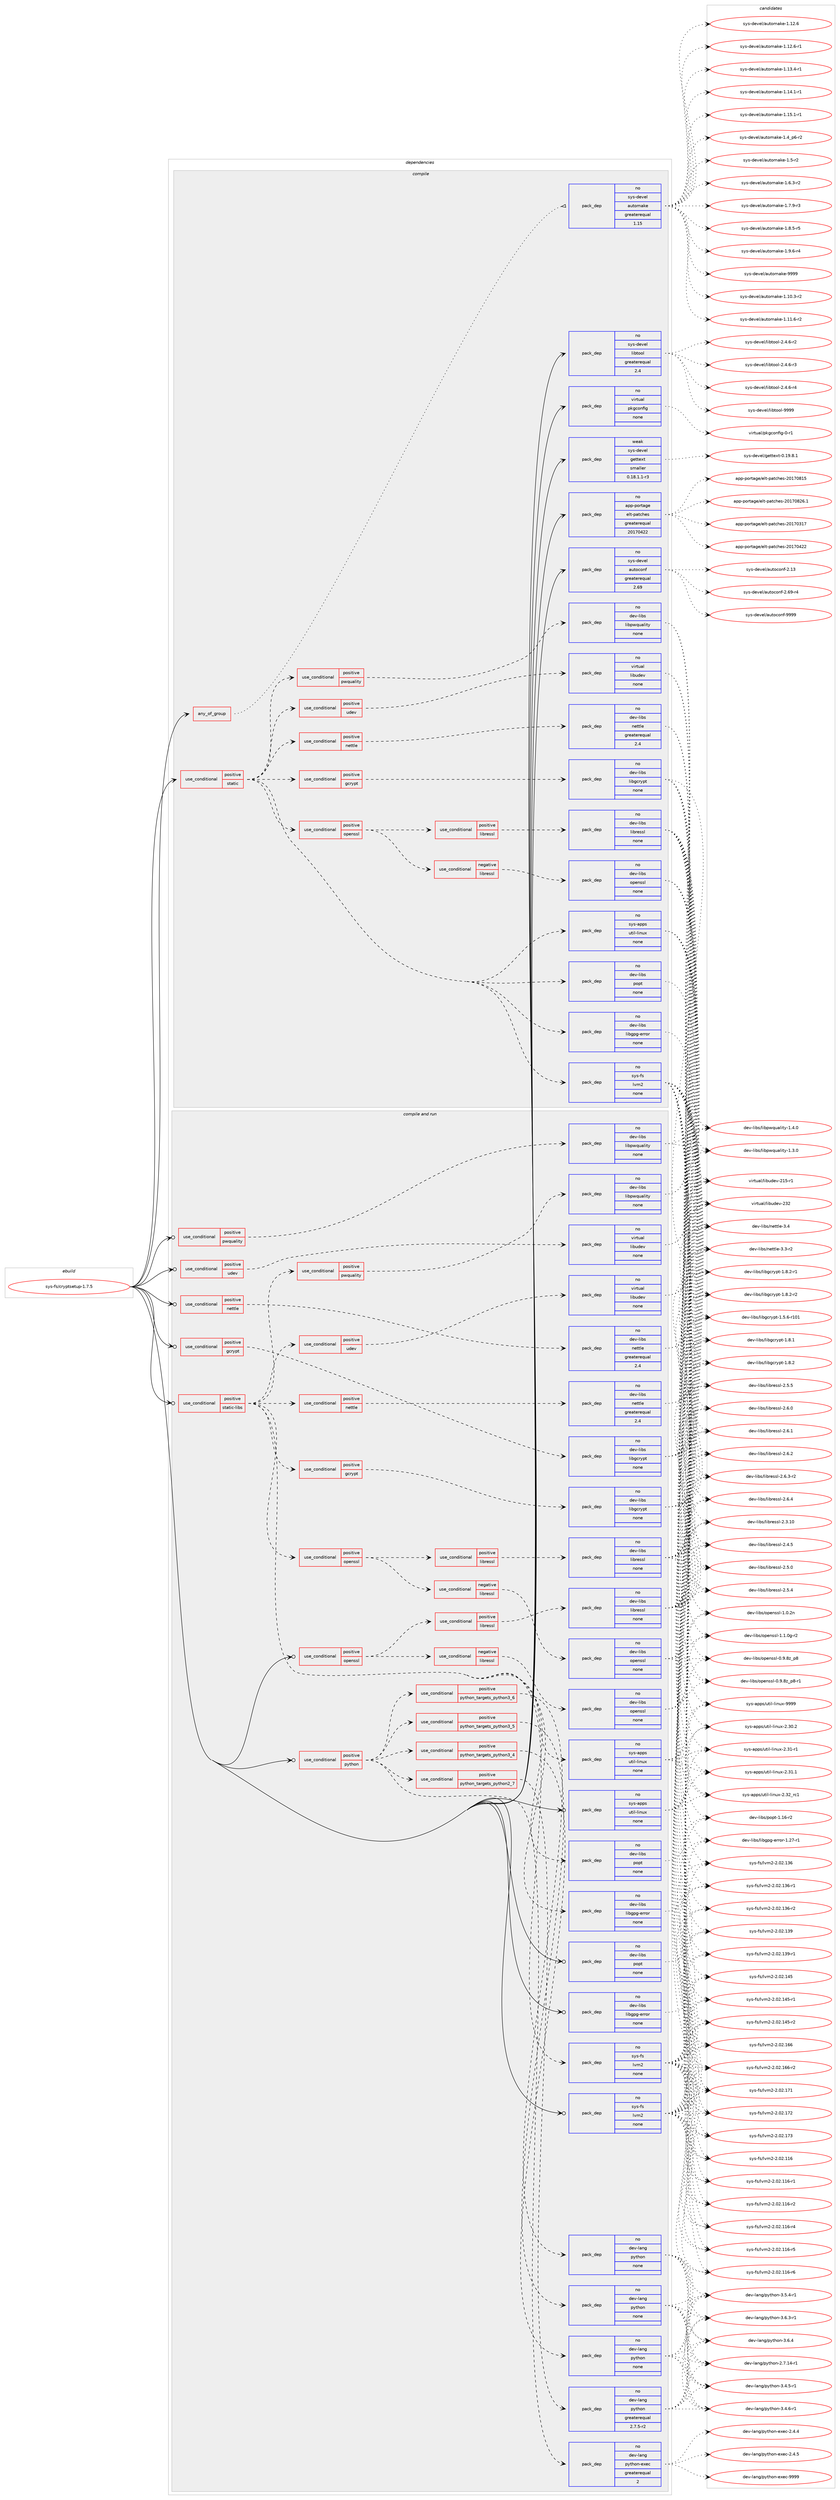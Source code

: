 digraph prolog {

# *************
# Graph options
# *************

newrank=true;
concentrate=true;
compound=true;
graph [rankdir=LR,fontname=Helvetica,fontsize=10,ranksep=1.5];#, ranksep=2.5, nodesep=0.2];
edge  [arrowhead=vee];
node  [fontname=Helvetica,fontsize=10];

# **********
# The ebuild
# **********

subgraph cluster_leftcol {
color=gray;
rank=same;
label=<<i>ebuild</i>>;
id [label="sys-fs/cryptsetup-1.7.5", color=red, width=4, href="../sys-fs/cryptsetup-1.7.5.svg"];
}

# ****************
# The dependencies
# ****************

subgraph cluster_midcol {
color=gray;
label=<<i>dependencies</i>>;
subgraph cluster_compile {
fillcolor="#eeeeee";
style=filled;
label=<<i>compile</i>>;
subgraph any25 {
dependency6167 [label=<<TABLE BORDER="0" CELLBORDER="1" CELLSPACING="0" CELLPADDING="4"><TR><TD CELLPADDING="10">any_of_group</TD></TR></TABLE>>, shape=none, color=red];subgraph pack5532 {
dependency6168 [label=<<TABLE BORDER="0" CELLBORDER="1" CELLSPACING="0" CELLPADDING="4" WIDTH="220"><TR><TD ROWSPAN="6" CELLPADDING="30">pack_dep</TD></TR><TR><TD WIDTH="110">no</TD></TR><TR><TD>sys-devel</TD></TR><TR><TD>automake</TD></TR><TR><TD>greaterequal</TD></TR><TR><TD>1.15</TD></TR></TABLE>>, shape=none, color=blue];
}
dependency6167:e -> dependency6168:w [weight=20,style="dotted",arrowhead="oinv"];
}
id:e -> dependency6167:w [weight=20,style="solid",arrowhead="vee"];
subgraph cond612 {
dependency6169 [label=<<TABLE BORDER="0" CELLBORDER="1" CELLSPACING="0" CELLPADDING="4"><TR><TD ROWSPAN="3" CELLPADDING="10">use_conditional</TD></TR><TR><TD>positive</TD></TR><TR><TD>static</TD></TR></TABLE>>, shape=none, color=red];
subgraph pack5533 {
dependency6170 [label=<<TABLE BORDER="0" CELLBORDER="1" CELLSPACING="0" CELLPADDING="4" WIDTH="220"><TR><TD ROWSPAN="6" CELLPADDING="30">pack_dep</TD></TR><TR><TD WIDTH="110">no</TD></TR><TR><TD>dev-libs</TD></TR><TR><TD>libgpg-error</TD></TR><TR><TD>none</TD></TR><TR><TD></TD></TR></TABLE>>, shape=none, color=blue];
}
dependency6169:e -> dependency6170:w [weight=20,style="dashed",arrowhead="vee"];
subgraph pack5534 {
dependency6171 [label=<<TABLE BORDER="0" CELLBORDER="1" CELLSPACING="0" CELLPADDING="4" WIDTH="220"><TR><TD ROWSPAN="6" CELLPADDING="30">pack_dep</TD></TR><TR><TD WIDTH="110">no</TD></TR><TR><TD>dev-libs</TD></TR><TR><TD>popt</TD></TR><TR><TD>none</TD></TR><TR><TD></TD></TR></TABLE>>, shape=none, color=blue];
}
dependency6169:e -> dependency6171:w [weight=20,style="dashed",arrowhead="vee"];
subgraph pack5535 {
dependency6172 [label=<<TABLE BORDER="0" CELLBORDER="1" CELLSPACING="0" CELLPADDING="4" WIDTH="220"><TR><TD ROWSPAN="6" CELLPADDING="30">pack_dep</TD></TR><TR><TD WIDTH="110">no</TD></TR><TR><TD>sys-apps</TD></TR><TR><TD>util-linux</TD></TR><TR><TD>none</TD></TR><TR><TD></TD></TR></TABLE>>, shape=none, color=blue];
}
dependency6169:e -> dependency6172:w [weight=20,style="dashed",arrowhead="vee"];
subgraph cond613 {
dependency6173 [label=<<TABLE BORDER="0" CELLBORDER="1" CELLSPACING="0" CELLPADDING="4"><TR><TD ROWSPAN="3" CELLPADDING="10">use_conditional</TD></TR><TR><TD>positive</TD></TR><TR><TD>gcrypt</TD></TR></TABLE>>, shape=none, color=red];
subgraph pack5536 {
dependency6174 [label=<<TABLE BORDER="0" CELLBORDER="1" CELLSPACING="0" CELLPADDING="4" WIDTH="220"><TR><TD ROWSPAN="6" CELLPADDING="30">pack_dep</TD></TR><TR><TD WIDTH="110">no</TD></TR><TR><TD>dev-libs</TD></TR><TR><TD>libgcrypt</TD></TR><TR><TD>none</TD></TR><TR><TD></TD></TR></TABLE>>, shape=none, color=blue];
}
dependency6173:e -> dependency6174:w [weight=20,style="dashed",arrowhead="vee"];
}
dependency6169:e -> dependency6173:w [weight=20,style="dashed",arrowhead="vee"];
subgraph cond614 {
dependency6175 [label=<<TABLE BORDER="0" CELLBORDER="1" CELLSPACING="0" CELLPADDING="4"><TR><TD ROWSPAN="3" CELLPADDING="10">use_conditional</TD></TR><TR><TD>positive</TD></TR><TR><TD>nettle</TD></TR></TABLE>>, shape=none, color=red];
subgraph pack5537 {
dependency6176 [label=<<TABLE BORDER="0" CELLBORDER="1" CELLSPACING="0" CELLPADDING="4" WIDTH="220"><TR><TD ROWSPAN="6" CELLPADDING="30">pack_dep</TD></TR><TR><TD WIDTH="110">no</TD></TR><TR><TD>dev-libs</TD></TR><TR><TD>nettle</TD></TR><TR><TD>greaterequal</TD></TR><TR><TD>2.4</TD></TR></TABLE>>, shape=none, color=blue];
}
dependency6175:e -> dependency6176:w [weight=20,style="dashed",arrowhead="vee"];
}
dependency6169:e -> dependency6175:w [weight=20,style="dashed",arrowhead="vee"];
subgraph cond615 {
dependency6177 [label=<<TABLE BORDER="0" CELLBORDER="1" CELLSPACING="0" CELLPADDING="4"><TR><TD ROWSPAN="3" CELLPADDING="10">use_conditional</TD></TR><TR><TD>positive</TD></TR><TR><TD>openssl</TD></TR></TABLE>>, shape=none, color=red];
subgraph cond616 {
dependency6178 [label=<<TABLE BORDER="0" CELLBORDER="1" CELLSPACING="0" CELLPADDING="4"><TR><TD ROWSPAN="3" CELLPADDING="10">use_conditional</TD></TR><TR><TD>negative</TD></TR><TR><TD>libressl</TD></TR></TABLE>>, shape=none, color=red];
subgraph pack5538 {
dependency6179 [label=<<TABLE BORDER="0" CELLBORDER="1" CELLSPACING="0" CELLPADDING="4" WIDTH="220"><TR><TD ROWSPAN="6" CELLPADDING="30">pack_dep</TD></TR><TR><TD WIDTH="110">no</TD></TR><TR><TD>dev-libs</TD></TR><TR><TD>openssl</TD></TR><TR><TD>none</TD></TR><TR><TD></TD></TR></TABLE>>, shape=none, color=blue];
}
dependency6178:e -> dependency6179:w [weight=20,style="dashed",arrowhead="vee"];
}
dependency6177:e -> dependency6178:w [weight=20,style="dashed",arrowhead="vee"];
subgraph cond617 {
dependency6180 [label=<<TABLE BORDER="0" CELLBORDER="1" CELLSPACING="0" CELLPADDING="4"><TR><TD ROWSPAN="3" CELLPADDING="10">use_conditional</TD></TR><TR><TD>positive</TD></TR><TR><TD>libressl</TD></TR></TABLE>>, shape=none, color=red];
subgraph pack5539 {
dependency6181 [label=<<TABLE BORDER="0" CELLBORDER="1" CELLSPACING="0" CELLPADDING="4" WIDTH="220"><TR><TD ROWSPAN="6" CELLPADDING="30">pack_dep</TD></TR><TR><TD WIDTH="110">no</TD></TR><TR><TD>dev-libs</TD></TR><TR><TD>libressl</TD></TR><TR><TD>none</TD></TR><TR><TD></TD></TR></TABLE>>, shape=none, color=blue];
}
dependency6180:e -> dependency6181:w [weight=20,style="dashed",arrowhead="vee"];
}
dependency6177:e -> dependency6180:w [weight=20,style="dashed",arrowhead="vee"];
}
dependency6169:e -> dependency6177:w [weight=20,style="dashed",arrowhead="vee"];
subgraph cond618 {
dependency6182 [label=<<TABLE BORDER="0" CELLBORDER="1" CELLSPACING="0" CELLPADDING="4"><TR><TD ROWSPAN="3" CELLPADDING="10">use_conditional</TD></TR><TR><TD>positive</TD></TR><TR><TD>pwquality</TD></TR></TABLE>>, shape=none, color=red];
subgraph pack5540 {
dependency6183 [label=<<TABLE BORDER="0" CELLBORDER="1" CELLSPACING="0" CELLPADDING="4" WIDTH="220"><TR><TD ROWSPAN="6" CELLPADDING="30">pack_dep</TD></TR><TR><TD WIDTH="110">no</TD></TR><TR><TD>dev-libs</TD></TR><TR><TD>libpwquality</TD></TR><TR><TD>none</TD></TR><TR><TD></TD></TR></TABLE>>, shape=none, color=blue];
}
dependency6182:e -> dependency6183:w [weight=20,style="dashed",arrowhead="vee"];
}
dependency6169:e -> dependency6182:w [weight=20,style="dashed",arrowhead="vee"];
subgraph pack5541 {
dependency6184 [label=<<TABLE BORDER="0" CELLBORDER="1" CELLSPACING="0" CELLPADDING="4" WIDTH="220"><TR><TD ROWSPAN="6" CELLPADDING="30">pack_dep</TD></TR><TR><TD WIDTH="110">no</TD></TR><TR><TD>sys-fs</TD></TR><TR><TD>lvm2</TD></TR><TR><TD>none</TD></TR><TR><TD></TD></TR></TABLE>>, shape=none, color=blue];
}
dependency6169:e -> dependency6184:w [weight=20,style="dashed",arrowhead="vee"];
subgraph cond619 {
dependency6185 [label=<<TABLE BORDER="0" CELLBORDER="1" CELLSPACING="0" CELLPADDING="4"><TR><TD ROWSPAN="3" CELLPADDING="10">use_conditional</TD></TR><TR><TD>positive</TD></TR><TR><TD>udev</TD></TR></TABLE>>, shape=none, color=red];
subgraph pack5542 {
dependency6186 [label=<<TABLE BORDER="0" CELLBORDER="1" CELLSPACING="0" CELLPADDING="4" WIDTH="220"><TR><TD ROWSPAN="6" CELLPADDING="30">pack_dep</TD></TR><TR><TD WIDTH="110">no</TD></TR><TR><TD>virtual</TD></TR><TR><TD>libudev</TD></TR><TR><TD>none</TD></TR><TR><TD></TD></TR></TABLE>>, shape=none, color=blue];
}
dependency6185:e -> dependency6186:w [weight=20,style="dashed",arrowhead="vee"];
}
dependency6169:e -> dependency6185:w [weight=20,style="dashed",arrowhead="vee"];
}
id:e -> dependency6169:w [weight=20,style="solid",arrowhead="vee"];
subgraph pack5543 {
dependency6187 [label=<<TABLE BORDER="0" CELLBORDER="1" CELLSPACING="0" CELLPADDING="4" WIDTH="220"><TR><TD ROWSPAN="6" CELLPADDING="30">pack_dep</TD></TR><TR><TD WIDTH="110">no</TD></TR><TR><TD>app-portage</TD></TR><TR><TD>elt-patches</TD></TR><TR><TD>greaterequal</TD></TR><TR><TD>20170422</TD></TR></TABLE>>, shape=none, color=blue];
}
id:e -> dependency6187:w [weight=20,style="solid",arrowhead="vee"];
subgraph pack5544 {
dependency6188 [label=<<TABLE BORDER="0" CELLBORDER="1" CELLSPACING="0" CELLPADDING="4" WIDTH="220"><TR><TD ROWSPAN="6" CELLPADDING="30">pack_dep</TD></TR><TR><TD WIDTH="110">no</TD></TR><TR><TD>sys-devel</TD></TR><TR><TD>autoconf</TD></TR><TR><TD>greaterequal</TD></TR><TR><TD>2.69</TD></TR></TABLE>>, shape=none, color=blue];
}
id:e -> dependency6188:w [weight=20,style="solid",arrowhead="vee"];
subgraph pack5545 {
dependency6189 [label=<<TABLE BORDER="0" CELLBORDER="1" CELLSPACING="0" CELLPADDING="4" WIDTH="220"><TR><TD ROWSPAN="6" CELLPADDING="30">pack_dep</TD></TR><TR><TD WIDTH="110">no</TD></TR><TR><TD>sys-devel</TD></TR><TR><TD>libtool</TD></TR><TR><TD>greaterequal</TD></TR><TR><TD>2.4</TD></TR></TABLE>>, shape=none, color=blue];
}
id:e -> dependency6189:w [weight=20,style="solid",arrowhead="vee"];
subgraph pack5546 {
dependency6190 [label=<<TABLE BORDER="0" CELLBORDER="1" CELLSPACING="0" CELLPADDING="4" WIDTH="220"><TR><TD ROWSPAN="6" CELLPADDING="30">pack_dep</TD></TR><TR><TD WIDTH="110">no</TD></TR><TR><TD>virtual</TD></TR><TR><TD>pkgconfig</TD></TR><TR><TD>none</TD></TR><TR><TD></TD></TR></TABLE>>, shape=none, color=blue];
}
id:e -> dependency6190:w [weight=20,style="solid",arrowhead="vee"];
subgraph pack5547 {
dependency6191 [label=<<TABLE BORDER="0" CELLBORDER="1" CELLSPACING="0" CELLPADDING="4" WIDTH="220"><TR><TD ROWSPAN="6" CELLPADDING="30">pack_dep</TD></TR><TR><TD WIDTH="110">weak</TD></TR><TR><TD>sys-devel</TD></TR><TR><TD>gettext</TD></TR><TR><TD>smaller</TD></TR><TR><TD>0.18.1.1-r3</TD></TR></TABLE>>, shape=none, color=blue];
}
id:e -> dependency6191:w [weight=20,style="solid",arrowhead="vee"];
}
subgraph cluster_compileandrun {
fillcolor="#eeeeee";
style=filled;
label=<<i>compile and run</i>>;
subgraph cond620 {
dependency6192 [label=<<TABLE BORDER="0" CELLBORDER="1" CELLSPACING="0" CELLPADDING="4"><TR><TD ROWSPAN="3" CELLPADDING="10">use_conditional</TD></TR><TR><TD>positive</TD></TR><TR><TD>gcrypt</TD></TR></TABLE>>, shape=none, color=red];
subgraph pack5548 {
dependency6193 [label=<<TABLE BORDER="0" CELLBORDER="1" CELLSPACING="0" CELLPADDING="4" WIDTH="220"><TR><TD ROWSPAN="6" CELLPADDING="30">pack_dep</TD></TR><TR><TD WIDTH="110">no</TD></TR><TR><TD>dev-libs</TD></TR><TR><TD>libgcrypt</TD></TR><TR><TD>none</TD></TR><TR><TD></TD></TR></TABLE>>, shape=none, color=blue];
}
dependency6192:e -> dependency6193:w [weight=20,style="dashed",arrowhead="vee"];
}
id:e -> dependency6192:w [weight=20,style="solid",arrowhead="odotvee"];
subgraph cond621 {
dependency6194 [label=<<TABLE BORDER="0" CELLBORDER="1" CELLSPACING="0" CELLPADDING="4"><TR><TD ROWSPAN="3" CELLPADDING="10">use_conditional</TD></TR><TR><TD>positive</TD></TR><TR><TD>nettle</TD></TR></TABLE>>, shape=none, color=red];
subgraph pack5549 {
dependency6195 [label=<<TABLE BORDER="0" CELLBORDER="1" CELLSPACING="0" CELLPADDING="4" WIDTH="220"><TR><TD ROWSPAN="6" CELLPADDING="30">pack_dep</TD></TR><TR><TD WIDTH="110">no</TD></TR><TR><TD>dev-libs</TD></TR><TR><TD>nettle</TD></TR><TR><TD>greaterequal</TD></TR><TR><TD>2.4</TD></TR></TABLE>>, shape=none, color=blue];
}
dependency6194:e -> dependency6195:w [weight=20,style="dashed",arrowhead="vee"];
}
id:e -> dependency6194:w [weight=20,style="solid",arrowhead="odotvee"];
subgraph cond622 {
dependency6196 [label=<<TABLE BORDER="0" CELLBORDER="1" CELLSPACING="0" CELLPADDING="4"><TR><TD ROWSPAN="3" CELLPADDING="10">use_conditional</TD></TR><TR><TD>positive</TD></TR><TR><TD>openssl</TD></TR></TABLE>>, shape=none, color=red];
subgraph cond623 {
dependency6197 [label=<<TABLE BORDER="0" CELLBORDER="1" CELLSPACING="0" CELLPADDING="4"><TR><TD ROWSPAN="3" CELLPADDING="10">use_conditional</TD></TR><TR><TD>negative</TD></TR><TR><TD>libressl</TD></TR></TABLE>>, shape=none, color=red];
subgraph pack5550 {
dependency6198 [label=<<TABLE BORDER="0" CELLBORDER="1" CELLSPACING="0" CELLPADDING="4" WIDTH="220"><TR><TD ROWSPAN="6" CELLPADDING="30">pack_dep</TD></TR><TR><TD WIDTH="110">no</TD></TR><TR><TD>dev-libs</TD></TR><TR><TD>openssl</TD></TR><TR><TD>none</TD></TR><TR><TD></TD></TR></TABLE>>, shape=none, color=blue];
}
dependency6197:e -> dependency6198:w [weight=20,style="dashed",arrowhead="vee"];
}
dependency6196:e -> dependency6197:w [weight=20,style="dashed",arrowhead="vee"];
subgraph cond624 {
dependency6199 [label=<<TABLE BORDER="0" CELLBORDER="1" CELLSPACING="0" CELLPADDING="4"><TR><TD ROWSPAN="3" CELLPADDING="10">use_conditional</TD></TR><TR><TD>positive</TD></TR><TR><TD>libressl</TD></TR></TABLE>>, shape=none, color=red];
subgraph pack5551 {
dependency6200 [label=<<TABLE BORDER="0" CELLBORDER="1" CELLSPACING="0" CELLPADDING="4" WIDTH="220"><TR><TD ROWSPAN="6" CELLPADDING="30">pack_dep</TD></TR><TR><TD WIDTH="110">no</TD></TR><TR><TD>dev-libs</TD></TR><TR><TD>libressl</TD></TR><TR><TD>none</TD></TR><TR><TD></TD></TR></TABLE>>, shape=none, color=blue];
}
dependency6199:e -> dependency6200:w [weight=20,style="dashed",arrowhead="vee"];
}
dependency6196:e -> dependency6199:w [weight=20,style="dashed",arrowhead="vee"];
}
id:e -> dependency6196:w [weight=20,style="solid",arrowhead="odotvee"];
subgraph cond625 {
dependency6201 [label=<<TABLE BORDER="0" CELLBORDER="1" CELLSPACING="0" CELLPADDING="4"><TR><TD ROWSPAN="3" CELLPADDING="10">use_conditional</TD></TR><TR><TD>positive</TD></TR><TR><TD>pwquality</TD></TR></TABLE>>, shape=none, color=red];
subgraph pack5552 {
dependency6202 [label=<<TABLE BORDER="0" CELLBORDER="1" CELLSPACING="0" CELLPADDING="4" WIDTH="220"><TR><TD ROWSPAN="6" CELLPADDING="30">pack_dep</TD></TR><TR><TD WIDTH="110">no</TD></TR><TR><TD>dev-libs</TD></TR><TR><TD>libpwquality</TD></TR><TR><TD>none</TD></TR><TR><TD></TD></TR></TABLE>>, shape=none, color=blue];
}
dependency6201:e -> dependency6202:w [weight=20,style="dashed",arrowhead="vee"];
}
id:e -> dependency6201:w [weight=20,style="solid",arrowhead="odotvee"];
subgraph cond626 {
dependency6203 [label=<<TABLE BORDER="0" CELLBORDER="1" CELLSPACING="0" CELLPADDING="4"><TR><TD ROWSPAN="3" CELLPADDING="10">use_conditional</TD></TR><TR><TD>positive</TD></TR><TR><TD>python</TD></TR></TABLE>>, shape=none, color=red];
subgraph cond627 {
dependency6204 [label=<<TABLE BORDER="0" CELLBORDER="1" CELLSPACING="0" CELLPADDING="4"><TR><TD ROWSPAN="3" CELLPADDING="10">use_conditional</TD></TR><TR><TD>positive</TD></TR><TR><TD>python_targets_python2_7</TD></TR></TABLE>>, shape=none, color=red];
subgraph pack5553 {
dependency6205 [label=<<TABLE BORDER="0" CELLBORDER="1" CELLSPACING="0" CELLPADDING="4" WIDTH="220"><TR><TD ROWSPAN="6" CELLPADDING="30">pack_dep</TD></TR><TR><TD WIDTH="110">no</TD></TR><TR><TD>dev-lang</TD></TR><TR><TD>python</TD></TR><TR><TD>greaterequal</TD></TR><TR><TD>2.7.5-r2</TD></TR></TABLE>>, shape=none, color=blue];
}
dependency6204:e -> dependency6205:w [weight=20,style="dashed",arrowhead="vee"];
}
dependency6203:e -> dependency6204:w [weight=20,style="dashed",arrowhead="vee"];
subgraph cond628 {
dependency6206 [label=<<TABLE BORDER="0" CELLBORDER="1" CELLSPACING="0" CELLPADDING="4"><TR><TD ROWSPAN="3" CELLPADDING="10">use_conditional</TD></TR><TR><TD>positive</TD></TR><TR><TD>python_targets_python3_4</TD></TR></TABLE>>, shape=none, color=red];
subgraph pack5554 {
dependency6207 [label=<<TABLE BORDER="0" CELLBORDER="1" CELLSPACING="0" CELLPADDING="4" WIDTH="220"><TR><TD ROWSPAN="6" CELLPADDING="30">pack_dep</TD></TR><TR><TD WIDTH="110">no</TD></TR><TR><TD>dev-lang</TD></TR><TR><TD>python</TD></TR><TR><TD>none</TD></TR><TR><TD></TD></TR></TABLE>>, shape=none, color=blue];
}
dependency6206:e -> dependency6207:w [weight=20,style="dashed",arrowhead="vee"];
}
dependency6203:e -> dependency6206:w [weight=20,style="dashed",arrowhead="vee"];
subgraph cond629 {
dependency6208 [label=<<TABLE BORDER="0" CELLBORDER="1" CELLSPACING="0" CELLPADDING="4"><TR><TD ROWSPAN="3" CELLPADDING="10">use_conditional</TD></TR><TR><TD>positive</TD></TR><TR><TD>python_targets_python3_5</TD></TR></TABLE>>, shape=none, color=red];
subgraph pack5555 {
dependency6209 [label=<<TABLE BORDER="0" CELLBORDER="1" CELLSPACING="0" CELLPADDING="4" WIDTH="220"><TR><TD ROWSPAN="6" CELLPADDING="30">pack_dep</TD></TR><TR><TD WIDTH="110">no</TD></TR><TR><TD>dev-lang</TD></TR><TR><TD>python</TD></TR><TR><TD>none</TD></TR><TR><TD></TD></TR></TABLE>>, shape=none, color=blue];
}
dependency6208:e -> dependency6209:w [weight=20,style="dashed",arrowhead="vee"];
}
dependency6203:e -> dependency6208:w [weight=20,style="dashed",arrowhead="vee"];
subgraph cond630 {
dependency6210 [label=<<TABLE BORDER="0" CELLBORDER="1" CELLSPACING="0" CELLPADDING="4"><TR><TD ROWSPAN="3" CELLPADDING="10">use_conditional</TD></TR><TR><TD>positive</TD></TR><TR><TD>python_targets_python3_6</TD></TR></TABLE>>, shape=none, color=red];
subgraph pack5556 {
dependency6211 [label=<<TABLE BORDER="0" CELLBORDER="1" CELLSPACING="0" CELLPADDING="4" WIDTH="220"><TR><TD ROWSPAN="6" CELLPADDING="30">pack_dep</TD></TR><TR><TD WIDTH="110">no</TD></TR><TR><TD>dev-lang</TD></TR><TR><TD>python</TD></TR><TR><TD>none</TD></TR><TR><TD></TD></TR></TABLE>>, shape=none, color=blue];
}
dependency6210:e -> dependency6211:w [weight=20,style="dashed",arrowhead="vee"];
}
dependency6203:e -> dependency6210:w [weight=20,style="dashed",arrowhead="vee"];
subgraph pack5557 {
dependency6212 [label=<<TABLE BORDER="0" CELLBORDER="1" CELLSPACING="0" CELLPADDING="4" WIDTH="220"><TR><TD ROWSPAN="6" CELLPADDING="30">pack_dep</TD></TR><TR><TD WIDTH="110">no</TD></TR><TR><TD>dev-lang</TD></TR><TR><TD>python-exec</TD></TR><TR><TD>greaterequal</TD></TR><TR><TD>2</TD></TR></TABLE>>, shape=none, color=blue];
}
dependency6203:e -> dependency6212:w [weight=20,style="dashed",arrowhead="vee"];
}
id:e -> dependency6203:w [weight=20,style="solid",arrowhead="odotvee"];
subgraph cond631 {
dependency6213 [label=<<TABLE BORDER="0" CELLBORDER="1" CELLSPACING="0" CELLPADDING="4"><TR><TD ROWSPAN="3" CELLPADDING="10">use_conditional</TD></TR><TR><TD>positive</TD></TR><TR><TD>static-libs</TD></TR></TABLE>>, shape=none, color=red];
subgraph pack5558 {
dependency6214 [label=<<TABLE BORDER="0" CELLBORDER="1" CELLSPACING="0" CELLPADDING="4" WIDTH="220"><TR><TD ROWSPAN="6" CELLPADDING="30">pack_dep</TD></TR><TR><TD WIDTH="110">no</TD></TR><TR><TD>dev-libs</TD></TR><TR><TD>libgpg-error</TD></TR><TR><TD>none</TD></TR><TR><TD></TD></TR></TABLE>>, shape=none, color=blue];
}
dependency6213:e -> dependency6214:w [weight=20,style="dashed",arrowhead="vee"];
subgraph pack5559 {
dependency6215 [label=<<TABLE BORDER="0" CELLBORDER="1" CELLSPACING="0" CELLPADDING="4" WIDTH="220"><TR><TD ROWSPAN="6" CELLPADDING="30">pack_dep</TD></TR><TR><TD WIDTH="110">no</TD></TR><TR><TD>dev-libs</TD></TR><TR><TD>popt</TD></TR><TR><TD>none</TD></TR><TR><TD></TD></TR></TABLE>>, shape=none, color=blue];
}
dependency6213:e -> dependency6215:w [weight=20,style="dashed",arrowhead="vee"];
subgraph pack5560 {
dependency6216 [label=<<TABLE BORDER="0" CELLBORDER="1" CELLSPACING="0" CELLPADDING="4" WIDTH="220"><TR><TD ROWSPAN="6" CELLPADDING="30">pack_dep</TD></TR><TR><TD WIDTH="110">no</TD></TR><TR><TD>sys-apps</TD></TR><TR><TD>util-linux</TD></TR><TR><TD>none</TD></TR><TR><TD></TD></TR></TABLE>>, shape=none, color=blue];
}
dependency6213:e -> dependency6216:w [weight=20,style="dashed",arrowhead="vee"];
subgraph cond632 {
dependency6217 [label=<<TABLE BORDER="0" CELLBORDER="1" CELLSPACING="0" CELLPADDING="4"><TR><TD ROWSPAN="3" CELLPADDING="10">use_conditional</TD></TR><TR><TD>positive</TD></TR><TR><TD>gcrypt</TD></TR></TABLE>>, shape=none, color=red];
subgraph pack5561 {
dependency6218 [label=<<TABLE BORDER="0" CELLBORDER="1" CELLSPACING="0" CELLPADDING="4" WIDTH="220"><TR><TD ROWSPAN="6" CELLPADDING="30">pack_dep</TD></TR><TR><TD WIDTH="110">no</TD></TR><TR><TD>dev-libs</TD></TR><TR><TD>libgcrypt</TD></TR><TR><TD>none</TD></TR><TR><TD></TD></TR></TABLE>>, shape=none, color=blue];
}
dependency6217:e -> dependency6218:w [weight=20,style="dashed",arrowhead="vee"];
}
dependency6213:e -> dependency6217:w [weight=20,style="dashed",arrowhead="vee"];
subgraph cond633 {
dependency6219 [label=<<TABLE BORDER="0" CELLBORDER="1" CELLSPACING="0" CELLPADDING="4"><TR><TD ROWSPAN="3" CELLPADDING="10">use_conditional</TD></TR><TR><TD>positive</TD></TR><TR><TD>nettle</TD></TR></TABLE>>, shape=none, color=red];
subgraph pack5562 {
dependency6220 [label=<<TABLE BORDER="0" CELLBORDER="1" CELLSPACING="0" CELLPADDING="4" WIDTH="220"><TR><TD ROWSPAN="6" CELLPADDING="30">pack_dep</TD></TR><TR><TD WIDTH="110">no</TD></TR><TR><TD>dev-libs</TD></TR><TR><TD>nettle</TD></TR><TR><TD>greaterequal</TD></TR><TR><TD>2.4</TD></TR></TABLE>>, shape=none, color=blue];
}
dependency6219:e -> dependency6220:w [weight=20,style="dashed",arrowhead="vee"];
}
dependency6213:e -> dependency6219:w [weight=20,style="dashed",arrowhead="vee"];
subgraph cond634 {
dependency6221 [label=<<TABLE BORDER="0" CELLBORDER="1" CELLSPACING="0" CELLPADDING="4"><TR><TD ROWSPAN="3" CELLPADDING="10">use_conditional</TD></TR><TR><TD>positive</TD></TR><TR><TD>openssl</TD></TR></TABLE>>, shape=none, color=red];
subgraph cond635 {
dependency6222 [label=<<TABLE BORDER="0" CELLBORDER="1" CELLSPACING="0" CELLPADDING="4"><TR><TD ROWSPAN="3" CELLPADDING="10">use_conditional</TD></TR><TR><TD>negative</TD></TR><TR><TD>libressl</TD></TR></TABLE>>, shape=none, color=red];
subgraph pack5563 {
dependency6223 [label=<<TABLE BORDER="0" CELLBORDER="1" CELLSPACING="0" CELLPADDING="4" WIDTH="220"><TR><TD ROWSPAN="6" CELLPADDING="30">pack_dep</TD></TR><TR><TD WIDTH="110">no</TD></TR><TR><TD>dev-libs</TD></TR><TR><TD>openssl</TD></TR><TR><TD>none</TD></TR><TR><TD></TD></TR></TABLE>>, shape=none, color=blue];
}
dependency6222:e -> dependency6223:w [weight=20,style="dashed",arrowhead="vee"];
}
dependency6221:e -> dependency6222:w [weight=20,style="dashed",arrowhead="vee"];
subgraph cond636 {
dependency6224 [label=<<TABLE BORDER="0" CELLBORDER="1" CELLSPACING="0" CELLPADDING="4"><TR><TD ROWSPAN="3" CELLPADDING="10">use_conditional</TD></TR><TR><TD>positive</TD></TR><TR><TD>libressl</TD></TR></TABLE>>, shape=none, color=red];
subgraph pack5564 {
dependency6225 [label=<<TABLE BORDER="0" CELLBORDER="1" CELLSPACING="0" CELLPADDING="4" WIDTH="220"><TR><TD ROWSPAN="6" CELLPADDING="30">pack_dep</TD></TR><TR><TD WIDTH="110">no</TD></TR><TR><TD>dev-libs</TD></TR><TR><TD>libressl</TD></TR><TR><TD>none</TD></TR><TR><TD></TD></TR></TABLE>>, shape=none, color=blue];
}
dependency6224:e -> dependency6225:w [weight=20,style="dashed",arrowhead="vee"];
}
dependency6221:e -> dependency6224:w [weight=20,style="dashed",arrowhead="vee"];
}
dependency6213:e -> dependency6221:w [weight=20,style="dashed",arrowhead="vee"];
subgraph cond637 {
dependency6226 [label=<<TABLE BORDER="0" CELLBORDER="1" CELLSPACING="0" CELLPADDING="4"><TR><TD ROWSPAN="3" CELLPADDING="10">use_conditional</TD></TR><TR><TD>positive</TD></TR><TR><TD>pwquality</TD></TR></TABLE>>, shape=none, color=red];
subgraph pack5565 {
dependency6227 [label=<<TABLE BORDER="0" CELLBORDER="1" CELLSPACING="0" CELLPADDING="4" WIDTH="220"><TR><TD ROWSPAN="6" CELLPADDING="30">pack_dep</TD></TR><TR><TD WIDTH="110">no</TD></TR><TR><TD>dev-libs</TD></TR><TR><TD>libpwquality</TD></TR><TR><TD>none</TD></TR><TR><TD></TD></TR></TABLE>>, shape=none, color=blue];
}
dependency6226:e -> dependency6227:w [weight=20,style="dashed",arrowhead="vee"];
}
dependency6213:e -> dependency6226:w [weight=20,style="dashed",arrowhead="vee"];
subgraph pack5566 {
dependency6228 [label=<<TABLE BORDER="0" CELLBORDER="1" CELLSPACING="0" CELLPADDING="4" WIDTH="220"><TR><TD ROWSPAN="6" CELLPADDING="30">pack_dep</TD></TR><TR><TD WIDTH="110">no</TD></TR><TR><TD>sys-fs</TD></TR><TR><TD>lvm2</TD></TR><TR><TD>none</TD></TR><TR><TD></TD></TR></TABLE>>, shape=none, color=blue];
}
dependency6213:e -> dependency6228:w [weight=20,style="dashed",arrowhead="vee"];
subgraph cond638 {
dependency6229 [label=<<TABLE BORDER="0" CELLBORDER="1" CELLSPACING="0" CELLPADDING="4"><TR><TD ROWSPAN="3" CELLPADDING="10">use_conditional</TD></TR><TR><TD>positive</TD></TR><TR><TD>udev</TD></TR></TABLE>>, shape=none, color=red];
subgraph pack5567 {
dependency6230 [label=<<TABLE BORDER="0" CELLBORDER="1" CELLSPACING="0" CELLPADDING="4" WIDTH="220"><TR><TD ROWSPAN="6" CELLPADDING="30">pack_dep</TD></TR><TR><TD WIDTH="110">no</TD></TR><TR><TD>virtual</TD></TR><TR><TD>libudev</TD></TR><TR><TD>none</TD></TR><TR><TD></TD></TR></TABLE>>, shape=none, color=blue];
}
dependency6229:e -> dependency6230:w [weight=20,style="dashed",arrowhead="vee"];
}
dependency6213:e -> dependency6229:w [weight=20,style="dashed",arrowhead="vee"];
}
id:e -> dependency6213:w [weight=20,style="solid",arrowhead="odotvee"];
subgraph cond639 {
dependency6231 [label=<<TABLE BORDER="0" CELLBORDER="1" CELLSPACING="0" CELLPADDING="4"><TR><TD ROWSPAN="3" CELLPADDING="10">use_conditional</TD></TR><TR><TD>positive</TD></TR><TR><TD>udev</TD></TR></TABLE>>, shape=none, color=red];
subgraph pack5568 {
dependency6232 [label=<<TABLE BORDER="0" CELLBORDER="1" CELLSPACING="0" CELLPADDING="4" WIDTH="220"><TR><TD ROWSPAN="6" CELLPADDING="30">pack_dep</TD></TR><TR><TD WIDTH="110">no</TD></TR><TR><TD>virtual</TD></TR><TR><TD>libudev</TD></TR><TR><TD>none</TD></TR><TR><TD></TD></TR></TABLE>>, shape=none, color=blue];
}
dependency6231:e -> dependency6232:w [weight=20,style="dashed",arrowhead="vee"];
}
id:e -> dependency6231:w [weight=20,style="solid",arrowhead="odotvee"];
subgraph pack5569 {
dependency6233 [label=<<TABLE BORDER="0" CELLBORDER="1" CELLSPACING="0" CELLPADDING="4" WIDTH="220"><TR><TD ROWSPAN="6" CELLPADDING="30">pack_dep</TD></TR><TR><TD WIDTH="110">no</TD></TR><TR><TD>dev-libs</TD></TR><TR><TD>libgpg-error</TD></TR><TR><TD>none</TD></TR><TR><TD></TD></TR></TABLE>>, shape=none, color=blue];
}
id:e -> dependency6233:w [weight=20,style="solid",arrowhead="odotvee"];
subgraph pack5570 {
dependency6234 [label=<<TABLE BORDER="0" CELLBORDER="1" CELLSPACING="0" CELLPADDING="4" WIDTH="220"><TR><TD ROWSPAN="6" CELLPADDING="30">pack_dep</TD></TR><TR><TD WIDTH="110">no</TD></TR><TR><TD>dev-libs</TD></TR><TR><TD>popt</TD></TR><TR><TD>none</TD></TR><TR><TD></TD></TR></TABLE>>, shape=none, color=blue];
}
id:e -> dependency6234:w [weight=20,style="solid",arrowhead="odotvee"];
subgraph pack5571 {
dependency6235 [label=<<TABLE BORDER="0" CELLBORDER="1" CELLSPACING="0" CELLPADDING="4" WIDTH="220"><TR><TD ROWSPAN="6" CELLPADDING="30">pack_dep</TD></TR><TR><TD WIDTH="110">no</TD></TR><TR><TD>sys-apps</TD></TR><TR><TD>util-linux</TD></TR><TR><TD>none</TD></TR><TR><TD></TD></TR></TABLE>>, shape=none, color=blue];
}
id:e -> dependency6235:w [weight=20,style="solid",arrowhead="odotvee"];
subgraph pack5572 {
dependency6236 [label=<<TABLE BORDER="0" CELLBORDER="1" CELLSPACING="0" CELLPADDING="4" WIDTH="220"><TR><TD ROWSPAN="6" CELLPADDING="30">pack_dep</TD></TR><TR><TD WIDTH="110">no</TD></TR><TR><TD>sys-fs</TD></TR><TR><TD>lvm2</TD></TR><TR><TD>none</TD></TR><TR><TD></TD></TR></TABLE>>, shape=none, color=blue];
}
id:e -> dependency6236:w [weight=20,style="solid",arrowhead="odotvee"];
}
subgraph cluster_run {
fillcolor="#eeeeee";
style=filled;
label=<<i>run</i>>;
}
}

# **************
# The candidates
# **************

subgraph cluster_choices {
rank=same;
color=gray;
label=<<i>candidates</i>>;

subgraph choice5532 {
color=black;
nodesep=1;
choice11512111545100101118101108479711711611110997107101454946494846514511450 [label="sys-devel/automake-1.10.3-r2", color=red, width=4,href="../sys-devel/automake-1.10.3-r2.svg"];
choice11512111545100101118101108479711711611110997107101454946494946544511450 [label="sys-devel/automake-1.11.6-r2", color=red, width=4,href="../sys-devel/automake-1.11.6-r2.svg"];
choice1151211154510010111810110847971171161111099710710145494649504654 [label="sys-devel/automake-1.12.6", color=red, width=4,href="../sys-devel/automake-1.12.6.svg"];
choice11512111545100101118101108479711711611110997107101454946495046544511449 [label="sys-devel/automake-1.12.6-r1", color=red, width=4,href="../sys-devel/automake-1.12.6-r1.svg"];
choice11512111545100101118101108479711711611110997107101454946495146524511449 [label="sys-devel/automake-1.13.4-r1", color=red, width=4,href="../sys-devel/automake-1.13.4-r1.svg"];
choice11512111545100101118101108479711711611110997107101454946495246494511449 [label="sys-devel/automake-1.14.1-r1", color=red, width=4,href="../sys-devel/automake-1.14.1-r1.svg"];
choice11512111545100101118101108479711711611110997107101454946495346494511449 [label="sys-devel/automake-1.15.1-r1", color=red, width=4,href="../sys-devel/automake-1.15.1-r1.svg"];
choice115121115451001011181011084797117116111109971071014549465295112544511450 [label="sys-devel/automake-1.4_p6-r2", color=red, width=4,href="../sys-devel/automake-1.4_p6-r2.svg"];
choice11512111545100101118101108479711711611110997107101454946534511450 [label="sys-devel/automake-1.5-r2", color=red, width=4,href="../sys-devel/automake-1.5-r2.svg"];
choice115121115451001011181011084797117116111109971071014549465446514511450 [label="sys-devel/automake-1.6.3-r2", color=red, width=4,href="../sys-devel/automake-1.6.3-r2.svg"];
choice115121115451001011181011084797117116111109971071014549465546574511451 [label="sys-devel/automake-1.7.9-r3", color=red, width=4,href="../sys-devel/automake-1.7.9-r3.svg"];
choice115121115451001011181011084797117116111109971071014549465646534511453 [label="sys-devel/automake-1.8.5-r5", color=red, width=4,href="../sys-devel/automake-1.8.5-r5.svg"];
choice115121115451001011181011084797117116111109971071014549465746544511452 [label="sys-devel/automake-1.9.6-r4", color=red, width=4,href="../sys-devel/automake-1.9.6-r4.svg"];
choice115121115451001011181011084797117116111109971071014557575757 [label="sys-devel/automake-9999", color=red, width=4,href="../sys-devel/automake-9999.svg"];
dependency6168:e -> choice11512111545100101118101108479711711611110997107101454946494846514511450:w [style=dotted,weight="100"];
dependency6168:e -> choice11512111545100101118101108479711711611110997107101454946494946544511450:w [style=dotted,weight="100"];
dependency6168:e -> choice1151211154510010111810110847971171161111099710710145494649504654:w [style=dotted,weight="100"];
dependency6168:e -> choice11512111545100101118101108479711711611110997107101454946495046544511449:w [style=dotted,weight="100"];
dependency6168:e -> choice11512111545100101118101108479711711611110997107101454946495146524511449:w [style=dotted,weight="100"];
dependency6168:e -> choice11512111545100101118101108479711711611110997107101454946495246494511449:w [style=dotted,weight="100"];
dependency6168:e -> choice11512111545100101118101108479711711611110997107101454946495346494511449:w [style=dotted,weight="100"];
dependency6168:e -> choice115121115451001011181011084797117116111109971071014549465295112544511450:w [style=dotted,weight="100"];
dependency6168:e -> choice11512111545100101118101108479711711611110997107101454946534511450:w [style=dotted,weight="100"];
dependency6168:e -> choice115121115451001011181011084797117116111109971071014549465446514511450:w [style=dotted,weight="100"];
dependency6168:e -> choice115121115451001011181011084797117116111109971071014549465546574511451:w [style=dotted,weight="100"];
dependency6168:e -> choice115121115451001011181011084797117116111109971071014549465646534511453:w [style=dotted,weight="100"];
dependency6168:e -> choice115121115451001011181011084797117116111109971071014549465746544511452:w [style=dotted,weight="100"];
dependency6168:e -> choice115121115451001011181011084797117116111109971071014557575757:w [style=dotted,weight="100"];
}
subgraph choice5533 {
color=black;
nodesep=1;
choice100101118451081059811547108105981031121034510111411411111445494650554511449 [label="dev-libs/libgpg-error-1.27-r1", color=red, width=4,href="../dev-libs/libgpg-error-1.27-r1.svg"];
dependency6170:e -> choice100101118451081059811547108105981031121034510111411411111445494650554511449:w [style=dotted,weight="100"];
}
subgraph choice5534 {
color=black;
nodesep=1;
choice10010111845108105981154711211111211645494649544511450 [label="dev-libs/popt-1.16-r2", color=red, width=4,href="../dev-libs/popt-1.16-r2.svg"];
dependency6171:e -> choice10010111845108105981154711211111211645494649544511450:w [style=dotted,weight="100"];
}
subgraph choice5535 {
color=black;
nodesep=1;
choice1151211154597112112115471171161051084510810511011712045504651484650 [label="sys-apps/util-linux-2.30.2", color=red, width=4,href="../sys-apps/util-linux-2.30.2.svg"];
choice1151211154597112112115471171161051084510810511011712045504651494511449 [label="sys-apps/util-linux-2.31-r1", color=red, width=4,href="../sys-apps/util-linux-2.31-r1.svg"];
choice1151211154597112112115471171161051084510810511011712045504651494649 [label="sys-apps/util-linux-2.31.1", color=red, width=4,href="../sys-apps/util-linux-2.31.1.svg"];
choice115121115459711211211547117116105108451081051101171204550465150951149949 [label="sys-apps/util-linux-2.32_rc1", color=red, width=4,href="../sys-apps/util-linux-2.32_rc1.svg"];
choice115121115459711211211547117116105108451081051101171204557575757 [label="sys-apps/util-linux-9999", color=red, width=4,href="../sys-apps/util-linux-9999.svg"];
dependency6172:e -> choice1151211154597112112115471171161051084510810511011712045504651484650:w [style=dotted,weight="100"];
dependency6172:e -> choice1151211154597112112115471171161051084510810511011712045504651494511449:w [style=dotted,weight="100"];
dependency6172:e -> choice1151211154597112112115471171161051084510810511011712045504651494649:w [style=dotted,weight="100"];
dependency6172:e -> choice115121115459711211211547117116105108451081051101171204550465150951149949:w [style=dotted,weight="100"];
dependency6172:e -> choice115121115459711211211547117116105108451081051101171204557575757:w [style=dotted,weight="100"];
}
subgraph choice5536 {
color=black;
nodesep=1;
choice100101118451081059811547108105981039911412111211645494653465445114494849 [label="dev-libs/libgcrypt-1.5.6-r101", color=red, width=4,href="../dev-libs/libgcrypt-1.5.6-r101.svg"];
choice1001011184510810598115471081059810399114121112116454946564649 [label="dev-libs/libgcrypt-1.8.1", color=red, width=4,href="../dev-libs/libgcrypt-1.8.1.svg"];
choice1001011184510810598115471081059810399114121112116454946564650 [label="dev-libs/libgcrypt-1.8.2", color=red, width=4,href="../dev-libs/libgcrypt-1.8.2.svg"];
choice10010111845108105981154710810598103991141211121164549465646504511449 [label="dev-libs/libgcrypt-1.8.2-r1", color=red, width=4,href="../dev-libs/libgcrypt-1.8.2-r1.svg"];
choice10010111845108105981154710810598103991141211121164549465646504511450 [label="dev-libs/libgcrypt-1.8.2-r2", color=red, width=4,href="../dev-libs/libgcrypt-1.8.2-r2.svg"];
dependency6174:e -> choice100101118451081059811547108105981039911412111211645494653465445114494849:w [style=dotted,weight="100"];
dependency6174:e -> choice1001011184510810598115471081059810399114121112116454946564649:w [style=dotted,weight="100"];
dependency6174:e -> choice1001011184510810598115471081059810399114121112116454946564650:w [style=dotted,weight="100"];
dependency6174:e -> choice10010111845108105981154710810598103991141211121164549465646504511449:w [style=dotted,weight="100"];
dependency6174:e -> choice10010111845108105981154710810598103991141211121164549465646504511450:w [style=dotted,weight="100"];
}
subgraph choice5537 {
color=black;
nodesep=1;
choice100101118451081059811547110101116116108101455146514511450 [label="dev-libs/nettle-3.3-r2", color=red, width=4,href="../dev-libs/nettle-3.3-r2.svg"];
choice10010111845108105981154711010111611610810145514652 [label="dev-libs/nettle-3.4", color=red, width=4,href="../dev-libs/nettle-3.4.svg"];
dependency6176:e -> choice100101118451081059811547110101116116108101455146514511450:w [style=dotted,weight="100"];
dependency6176:e -> choice10010111845108105981154711010111611610810145514652:w [style=dotted,weight="100"];
}
subgraph choice5538 {
color=black;
nodesep=1;
choice1001011184510810598115471111121011101151151084548465746561229511256 [label="dev-libs/openssl-0.9.8z_p8", color=red, width=4,href="../dev-libs/openssl-0.9.8z_p8.svg"];
choice10010111845108105981154711111210111011511510845484657465612295112564511449 [label="dev-libs/openssl-0.9.8z_p8-r1", color=red, width=4,href="../dev-libs/openssl-0.9.8z_p8-r1.svg"];
choice100101118451081059811547111112101110115115108454946484650110 [label="dev-libs/openssl-1.0.2n", color=red, width=4,href="../dev-libs/openssl-1.0.2n.svg"];
choice1001011184510810598115471111121011101151151084549464946481034511450 [label="dev-libs/openssl-1.1.0g-r2", color=red, width=4,href="../dev-libs/openssl-1.1.0g-r2.svg"];
dependency6179:e -> choice1001011184510810598115471111121011101151151084548465746561229511256:w [style=dotted,weight="100"];
dependency6179:e -> choice10010111845108105981154711111210111011511510845484657465612295112564511449:w [style=dotted,weight="100"];
dependency6179:e -> choice100101118451081059811547111112101110115115108454946484650110:w [style=dotted,weight="100"];
dependency6179:e -> choice1001011184510810598115471111121011101151151084549464946481034511450:w [style=dotted,weight="100"];
}
subgraph choice5539 {
color=black;
nodesep=1;
choice1001011184510810598115471081059811410111511510845504651464948 [label="dev-libs/libressl-2.3.10", color=red, width=4,href="../dev-libs/libressl-2.3.10.svg"];
choice10010111845108105981154710810598114101115115108455046524653 [label="dev-libs/libressl-2.4.5", color=red, width=4,href="../dev-libs/libressl-2.4.5.svg"];
choice10010111845108105981154710810598114101115115108455046534648 [label="dev-libs/libressl-2.5.0", color=red, width=4,href="../dev-libs/libressl-2.5.0.svg"];
choice10010111845108105981154710810598114101115115108455046534652 [label="dev-libs/libressl-2.5.4", color=red, width=4,href="../dev-libs/libressl-2.5.4.svg"];
choice10010111845108105981154710810598114101115115108455046534653 [label="dev-libs/libressl-2.5.5", color=red, width=4,href="../dev-libs/libressl-2.5.5.svg"];
choice10010111845108105981154710810598114101115115108455046544648 [label="dev-libs/libressl-2.6.0", color=red, width=4,href="../dev-libs/libressl-2.6.0.svg"];
choice10010111845108105981154710810598114101115115108455046544649 [label="dev-libs/libressl-2.6.1", color=red, width=4,href="../dev-libs/libressl-2.6.1.svg"];
choice10010111845108105981154710810598114101115115108455046544650 [label="dev-libs/libressl-2.6.2", color=red, width=4,href="../dev-libs/libressl-2.6.2.svg"];
choice100101118451081059811547108105981141011151151084550465446514511450 [label="dev-libs/libressl-2.6.3-r2", color=red, width=4,href="../dev-libs/libressl-2.6.3-r2.svg"];
choice10010111845108105981154710810598114101115115108455046544652 [label="dev-libs/libressl-2.6.4", color=red, width=4,href="../dev-libs/libressl-2.6.4.svg"];
dependency6181:e -> choice1001011184510810598115471081059811410111511510845504651464948:w [style=dotted,weight="100"];
dependency6181:e -> choice10010111845108105981154710810598114101115115108455046524653:w [style=dotted,weight="100"];
dependency6181:e -> choice10010111845108105981154710810598114101115115108455046534648:w [style=dotted,weight="100"];
dependency6181:e -> choice10010111845108105981154710810598114101115115108455046534652:w [style=dotted,weight="100"];
dependency6181:e -> choice10010111845108105981154710810598114101115115108455046534653:w [style=dotted,weight="100"];
dependency6181:e -> choice10010111845108105981154710810598114101115115108455046544648:w [style=dotted,weight="100"];
dependency6181:e -> choice10010111845108105981154710810598114101115115108455046544649:w [style=dotted,weight="100"];
dependency6181:e -> choice10010111845108105981154710810598114101115115108455046544650:w [style=dotted,weight="100"];
dependency6181:e -> choice100101118451081059811547108105981141011151151084550465446514511450:w [style=dotted,weight="100"];
dependency6181:e -> choice10010111845108105981154710810598114101115115108455046544652:w [style=dotted,weight="100"];
}
subgraph choice5540 {
color=black;
nodesep=1;
choice1001011184510810598115471081059811211911311797108105116121454946514648 [label="dev-libs/libpwquality-1.3.0", color=red, width=4,href="../dev-libs/libpwquality-1.3.0.svg"];
choice1001011184510810598115471081059811211911311797108105116121454946524648 [label="dev-libs/libpwquality-1.4.0", color=red, width=4,href="../dev-libs/libpwquality-1.4.0.svg"];
dependency6183:e -> choice1001011184510810598115471081059811211911311797108105116121454946514648:w [style=dotted,weight="100"];
dependency6183:e -> choice1001011184510810598115471081059811211911311797108105116121454946524648:w [style=dotted,weight="100"];
}
subgraph choice5541 {
color=black;
nodesep=1;
choice115121115451021154710811810950455046485046494954 [label="sys-fs/lvm2-2.02.116", color=red, width=4,href="../sys-fs/lvm2-2.02.116.svg"];
choice1151211154510211547108118109504550464850464949544511449 [label="sys-fs/lvm2-2.02.116-r1", color=red, width=4,href="../sys-fs/lvm2-2.02.116-r1.svg"];
choice1151211154510211547108118109504550464850464949544511450 [label="sys-fs/lvm2-2.02.116-r2", color=red, width=4,href="../sys-fs/lvm2-2.02.116-r2.svg"];
choice1151211154510211547108118109504550464850464949544511452 [label="sys-fs/lvm2-2.02.116-r4", color=red, width=4,href="../sys-fs/lvm2-2.02.116-r4.svg"];
choice1151211154510211547108118109504550464850464949544511453 [label="sys-fs/lvm2-2.02.116-r5", color=red, width=4,href="../sys-fs/lvm2-2.02.116-r5.svg"];
choice1151211154510211547108118109504550464850464949544511454 [label="sys-fs/lvm2-2.02.116-r6", color=red, width=4,href="../sys-fs/lvm2-2.02.116-r6.svg"];
choice115121115451021154710811810950455046485046495154 [label="sys-fs/lvm2-2.02.136", color=red, width=4,href="../sys-fs/lvm2-2.02.136.svg"];
choice1151211154510211547108118109504550464850464951544511449 [label="sys-fs/lvm2-2.02.136-r1", color=red, width=4,href="../sys-fs/lvm2-2.02.136-r1.svg"];
choice1151211154510211547108118109504550464850464951544511450 [label="sys-fs/lvm2-2.02.136-r2", color=red, width=4,href="../sys-fs/lvm2-2.02.136-r2.svg"];
choice115121115451021154710811810950455046485046495157 [label="sys-fs/lvm2-2.02.139", color=red, width=4,href="../sys-fs/lvm2-2.02.139.svg"];
choice1151211154510211547108118109504550464850464951574511449 [label="sys-fs/lvm2-2.02.139-r1", color=red, width=4,href="../sys-fs/lvm2-2.02.139-r1.svg"];
choice115121115451021154710811810950455046485046495253 [label="sys-fs/lvm2-2.02.145", color=red, width=4,href="../sys-fs/lvm2-2.02.145.svg"];
choice1151211154510211547108118109504550464850464952534511449 [label="sys-fs/lvm2-2.02.145-r1", color=red, width=4,href="../sys-fs/lvm2-2.02.145-r1.svg"];
choice1151211154510211547108118109504550464850464952534511450 [label="sys-fs/lvm2-2.02.145-r2", color=red, width=4,href="../sys-fs/lvm2-2.02.145-r2.svg"];
choice115121115451021154710811810950455046485046495454 [label="sys-fs/lvm2-2.02.166", color=red, width=4,href="../sys-fs/lvm2-2.02.166.svg"];
choice1151211154510211547108118109504550464850464954544511450 [label="sys-fs/lvm2-2.02.166-r2", color=red, width=4,href="../sys-fs/lvm2-2.02.166-r2.svg"];
choice115121115451021154710811810950455046485046495549 [label="sys-fs/lvm2-2.02.171", color=red, width=4,href="../sys-fs/lvm2-2.02.171.svg"];
choice115121115451021154710811810950455046485046495550 [label="sys-fs/lvm2-2.02.172", color=red, width=4,href="../sys-fs/lvm2-2.02.172.svg"];
choice115121115451021154710811810950455046485046495551 [label="sys-fs/lvm2-2.02.173", color=red, width=4,href="../sys-fs/lvm2-2.02.173.svg"];
dependency6184:e -> choice115121115451021154710811810950455046485046494954:w [style=dotted,weight="100"];
dependency6184:e -> choice1151211154510211547108118109504550464850464949544511449:w [style=dotted,weight="100"];
dependency6184:e -> choice1151211154510211547108118109504550464850464949544511450:w [style=dotted,weight="100"];
dependency6184:e -> choice1151211154510211547108118109504550464850464949544511452:w [style=dotted,weight="100"];
dependency6184:e -> choice1151211154510211547108118109504550464850464949544511453:w [style=dotted,weight="100"];
dependency6184:e -> choice1151211154510211547108118109504550464850464949544511454:w [style=dotted,weight="100"];
dependency6184:e -> choice115121115451021154710811810950455046485046495154:w [style=dotted,weight="100"];
dependency6184:e -> choice1151211154510211547108118109504550464850464951544511449:w [style=dotted,weight="100"];
dependency6184:e -> choice1151211154510211547108118109504550464850464951544511450:w [style=dotted,weight="100"];
dependency6184:e -> choice115121115451021154710811810950455046485046495157:w [style=dotted,weight="100"];
dependency6184:e -> choice1151211154510211547108118109504550464850464951574511449:w [style=dotted,weight="100"];
dependency6184:e -> choice115121115451021154710811810950455046485046495253:w [style=dotted,weight="100"];
dependency6184:e -> choice1151211154510211547108118109504550464850464952534511449:w [style=dotted,weight="100"];
dependency6184:e -> choice1151211154510211547108118109504550464850464952534511450:w [style=dotted,weight="100"];
dependency6184:e -> choice115121115451021154710811810950455046485046495454:w [style=dotted,weight="100"];
dependency6184:e -> choice1151211154510211547108118109504550464850464954544511450:w [style=dotted,weight="100"];
dependency6184:e -> choice115121115451021154710811810950455046485046495549:w [style=dotted,weight="100"];
dependency6184:e -> choice115121115451021154710811810950455046485046495550:w [style=dotted,weight="100"];
dependency6184:e -> choice115121115451021154710811810950455046485046495551:w [style=dotted,weight="100"];
}
subgraph choice5542 {
color=black;
nodesep=1;
choice118105114116117971084710810598117100101118455049534511449 [label="virtual/libudev-215-r1", color=red, width=4,href="../virtual/libudev-215-r1.svg"];
choice11810511411611797108471081059811710010111845505150 [label="virtual/libudev-232", color=red, width=4,href="../virtual/libudev-232.svg"];
dependency6186:e -> choice118105114116117971084710810598117100101118455049534511449:w [style=dotted,weight="100"];
dependency6186:e -> choice11810511411611797108471081059811710010111845505150:w [style=dotted,weight="100"];
}
subgraph choice5543 {
color=black;
nodesep=1;
choice97112112451121111141169710310147101108116451129711699104101115455048495548514955 [label="app-portage/elt-patches-20170317", color=red, width=4,href="../app-portage/elt-patches-20170317.svg"];
choice97112112451121111141169710310147101108116451129711699104101115455048495548525050 [label="app-portage/elt-patches-20170422", color=red, width=4,href="../app-portage/elt-patches-20170422.svg"];
choice97112112451121111141169710310147101108116451129711699104101115455048495548564953 [label="app-portage/elt-patches-20170815", color=red, width=4,href="../app-portage/elt-patches-20170815.svg"];
choice971121124511211111411697103101471011081164511297116991041011154550484955485650544649 [label="app-portage/elt-patches-20170826.1", color=red, width=4,href="../app-portage/elt-patches-20170826.1.svg"];
dependency6187:e -> choice97112112451121111141169710310147101108116451129711699104101115455048495548514955:w [style=dotted,weight="100"];
dependency6187:e -> choice97112112451121111141169710310147101108116451129711699104101115455048495548525050:w [style=dotted,weight="100"];
dependency6187:e -> choice97112112451121111141169710310147101108116451129711699104101115455048495548564953:w [style=dotted,weight="100"];
dependency6187:e -> choice971121124511211111411697103101471011081164511297116991041011154550484955485650544649:w [style=dotted,weight="100"];
}
subgraph choice5544 {
color=black;
nodesep=1;
choice115121115451001011181011084797117116111991111101024550464951 [label="sys-devel/autoconf-2.13", color=red, width=4,href="../sys-devel/autoconf-2.13.svg"];
choice1151211154510010111810110847971171161119911111010245504654574511452 [label="sys-devel/autoconf-2.69-r4", color=red, width=4,href="../sys-devel/autoconf-2.69-r4.svg"];
choice115121115451001011181011084797117116111991111101024557575757 [label="sys-devel/autoconf-9999", color=red, width=4,href="../sys-devel/autoconf-9999.svg"];
dependency6188:e -> choice115121115451001011181011084797117116111991111101024550464951:w [style=dotted,weight="100"];
dependency6188:e -> choice1151211154510010111810110847971171161119911111010245504654574511452:w [style=dotted,weight="100"];
dependency6188:e -> choice115121115451001011181011084797117116111991111101024557575757:w [style=dotted,weight="100"];
}
subgraph choice5545 {
color=black;
nodesep=1;
choice1151211154510010111810110847108105981161111111084550465246544511450 [label="sys-devel/libtool-2.4.6-r2", color=red, width=4,href="../sys-devel/libtool-2.4.6-r2.svg"];
choice1151211154510010111810110847108105981161111111084550465246544511451 [label="sys-devel/libtool-2.4.6-r3", color=red, width=4,href="../sys-devel/libtool-2.4.6-r3.svg"];
choice1151211154510010111810110847108105981161111111084550465246544511452 [label="sys-devel/libtool-2.4.6-r4", color=red, width=4,href="../sys-devel/libtool-2.4.6-r4.svg"];
choice1151211154510010111810110847108105981161111111084557575757 [label="sys-devel/libtool-9999", color=red, width=4,href="../sys-devel/libtool-9999.svg"];
dependency6189:e -> choice1151211154510010111810110847108105981161111111084550465246544511450:w [style=dotted,weight="100"];
dependency6189:e -> choice1151211154510010111810110847108105981161111111084550465246544511451:w [style=dotted,weight="100"];
dependency6189:e -> choice1151211154510010111810110847108105981161111111084550465246544511452:w [style=dotted,weight="100"];
dependency6189:e -> choice1151211154510010111810110847108105981161111111084557575757:w [style=dotted,weight="100"];
}
subgraph choice5546 {
color=black;
nodesep=1;
choice11810511411611797108471121071039911111010210510345484511449 [label="virtual/pkgconfig-0-r1", color=red, width=4,href="../virtual/pkgconfig-0-r1.svg"];
dependency6190:e -> choice11810511411611797108471121071039911111010210510345484511449:w [style=dotted,weight="100"];
}
subgraph choice5547 {
color=black;
nodesep=1;
choice1151211154510010111810110847103101116116101120116454846495746564649 [label="sys-devel/gettext-0.19.8.1", color=red, width=4,href="../sys-devel/gettext-0.19.8.1.svg"];
dependency6191:e -> choice1151211154510010111810110847103101116116101120116454846495746564649:w [style=dotted,weight="100"];
}
subgraph choice5548 {
color=black;
nodesep=1;
choice100101118451081059811547108105981039911412111211645494653465445114494849 [label="dev-libs/libgcrypt-1.5.6-r101", color=red, width=4,href="../dev-libs/libgcrypt-1.5.6-r101.svg"];
choice1001011184510810598115471081059810399114121112116454946564649 [label="dev-libs/libgcrypt-1.8.1", color=red, width=4,href="../dev-libs/libgcrypt-1.8.1.svg"];
choice1001011184510810598115471081059810399114121112116454946564650 [label="dev-libs/libgcrypt-1.8.2", color=red, width=4,href="../dev-libs/libgcrypt-1.8.2.svg"];
choice10010111845108105981154710810598103991141211121164549465646504511449 [label="dev-libs/libgcrypt-1.8.2-r1", color=red, width=4,href="../dev-libs/libgcrypt-1.8.2-r1.svg"];
choice10010111845108105981154710810598103991141211121164549465646504511450 [label="dev-libs/libgcrypt-1.8.2-r2", color=red, width=4,href="../dev-libs/libgcrypt-1.8.2-r2.svg"];
dependency6193:e -> choice100101118451081059811547108105981039911412111211645494653465445114494849:w [style=dotted,weight="100"];
dependency6193:e -> choice1001011184510810598115471081059810399114121112116454946564649:w [style=dotted,weight="100"];
dependency6193:e -> choice1001011184510810598115471081059810399114121112116454946564650:w [style=dotted,weight="100"];
dependency6193:e -> choice10010111845108105981154710810598103991141211121164549465646504511449:w [style=dotted,weight="100"];
dependency6193:e -> choice10010111845108105981154710810598103991141211121164549465646504511450:w [style=dotted,weight="100"];
}
subgraph choice5549 {
color=black;
nodesep=1;
choice100101118451081059811547110101116116108101455146514511450 [label="dev-libs/nettle-3.3-r2", color=red, width=4,href="../dev-libs/nettle-3.3-r2.svg"];
choice10010111845108105981154711010111611610810145514652 [label="dev-libs/nettle-3.4", color=red, width=4,href="../dev-libs/nettle-3.4.svg"];
dependency6195:e -> choice100101118451081059811547110101116116108101455146514511450:w [style=dotted,weight="100"];
dependency6195:e -> choice10010111845108105981154711010111611610810145514652:w [style=dotted,weight="100"];
}
subgraph choice5550 {
color=black;
nodesep=1;
choice1001011184510810598115471111121011101151151084548465746561229511256 [label="dev-libs/openssl-0.9.8z_p8", color=red, width=4,href="../dev-libs/openssl-0.9.8z_p8.svg"];
choice10010111845108105981154711111210111011511510845484657465612295112564511449 [label="dev-libs/openssl-0.9.8z_p8-r1", color=red, width=4,href="../dev-libs/openssl-0.9.8z_p8-r1.svg"];
choice100101118451081059811547111112101110115115108454946484650110 [label="dev-libs/openssl-1.0.2n", color=red, width=4,href="../dev-libs/openssl-1.0.2n.svg"];
choice1001011184510810598115471111121011101151151084549464946481034511450 [label="dev-libs/openssl-1.1.0g-r2", color=red, width=4,href="../dev-libs/openssl-1.1.0g-r2.svg"];
dependency6198:e -> choice1001011184510810598115471111121011101151151084548465746561229511256:w [style=dotted,weight="100"];
dependency6198:e -> choice10010111845108105981154711111210111011511510845484657465612295112564511449:w [style=dotted,weight="100"];
dependency6198:e -> choice100101118451081059811547111112101110115115108454946484650110:w [style=dotted,weight="100"];
dependency6198:e -> choice1001011184510810598115471111121011101151151084549464946481034511450:w [style=dotted,weight="100"];
}
subgraph choice5551 {
color=black;
nodesep=1;
choice1001011184510810598115471081059811410111511510845504651464948 [label="dev-libs/libressl-2.3.10", color=red, width=4,href="../dev-libs/libressl-2.3.10.svg"];
choice10010111845108105981154710810598114101115115108455046524653 [label="dev-libs/libressl-2.4.5", color=red, width=4,href="../dev-libs/libressl-2.4.5.svg"];
choice10010111845108105981154710810598114101115115108455046534648 [label="dev-libs/libressl-2.5.0", color=red, width=4,href="../dev-libs/libressl-2.5.0.svg"];
choice10010111845108105981154710810598114101115115108455046534652 [label="dev-libs/libressl-2.5.4", color=red, width=4,href="../dev-libs/libressl-2.5.4.svg"];
choice10010111845108105981154710810598114101115115108455046534653 [label="dev-libs/libressl-2.5.5", color=red, width=4,href="../dev-libs/libressl-2.5.5.svg"];
choice10010111845108105981154710810598114101115115108455046544648 [label="dev-libs/libressl-2.6.0", color=red, width=4,href="../dev-libs/libressl-2.6.0.svg"];
choice10010111845108105981154710810598114101115115108455046544649 [label="dev-libs/libressl-2.6.1", color=red, width=4,href="../dev-libs/libressl-2.6.1.svg"];
choice10010111845108105981154710810598114101115115108455046544650 [label="dev-libs/libressl-2.6.2", color=red, width=4,href="../dev-libs/libressl-2.6.2.svg"];
choice100101118451081059811547108105981141011151151084550465446514511450 [label="dev-libs/libressl-2.6.3-r2", color=red, width=4,href="../dev-libs/libressl-2.6.3-r2.svg"];
choice10010111845108105981154710810598114101115115108455046544652 [label="dev-libs/libressl-2.6.4", color=red, width=4,href="../dev-libs/libressl-2.6.4.svg"];
dependency6200:e -> choice1001011184510810598115471081059811410111511510845504651464948:w [style=dotted,weight="100"];
dependency6200:e -> choice10010111845108105981154710810598114101115115108455046524653:w [style=dotted,weight="100"];
dependency6200:e -> choice10010111845108105981154710810598114101115115108455046534648:w [style=dotted,weight="100"];
dependency6200:e -> choice10010111845108105981154710810598114101115115108455046534652:w [style=dotted,weight="100"];
dependency6200:e -> choice10010111845108105981154710810598114101115115108455046534653:w [style=dotted,weight="100"];
dependency6200:e -> choice10010111845108105981154710810598114101115115108455046544648:w [style=dotted,weight="100"];
dependency6200:e -> choice10010111845108105981154710810598114101115115108455046544649:w [style=dotted,weight="100"];
dependency6200:e -> choice10010111845108105981154710810598114101115115108455046544650:w [style=dotted,weight="100"];
dependency6200:e -> choice100101118451081059811547108105981141011151151084550465446514511450:w [style=dotted,weight="100"];
dependency6200:e -> choice10010111845108105981154710810598114101115115108455046544652:w [style=dotted,weight="100"];
}
subgraph choice5552 {
color=black;
nodesep=1;
choice1001011184510810598115471081059811211911311797108105116121454946514648 [label="dev-libs/libpwquality-1.3.0", color=red, width=4,href="../dev-libs/libpwquality-1.3.0.svg"];
choice1001011184510810598115471081059811211911311797108105116121454946524648 [label="dev-libs/libpwquality-1.4.0", color=red, width=4,href="../dev-libs/libpwquality-1.4.0.svg"];
dependency6202:e -> choice1001011184510810598115471081059811211911311797108105116121454946514648:w [style=dotted,weight="100"];
dependency6202:e -> choice1001011184510810598115471081059811211911311797108105116121454946524648:w [style=dotted,weight="100"];
}
subgraph choice5553 {
color=black;
nodesep=1;
choice100101118451089711010347112121116104111110455046554649524511449 [label="dev-lang/python-2.7.14-r1", color=red, width=4,href="../dev-lang/python-2.7.14-r1.svg"];
choice1001011184510897110103471121211161041111104551465246534511449 [label="dev-lang/python-3.4.5-r1", color=red, width=4,href="../dev-lang/python-3.4.5-r1.svg"];
choice1001011184510897110103471121211161041111104551465246544511449 [label="dev-lang/python-3.4.6-r1", color=red, width=4,href="../dev-lang/python-3.4.6-r1.svg"];
choice1001011184510897110103471121211161041111104551465346524511449 [label="dev-lang/python-3.5.4-r1", color=red, width=4,href="../dev-lang/python-3.5.4-r1.svg"];
choice1001011184510897110103471121211161041111104551465446514511449 [label="dev-lang/python-3.6.3-r1", color=red, width=4,href="../dev-lang/python-3.6.3-r1.svg"];
choice100101118451089711010347112121116104111110455146544652 [label="dev-lang/python-3.6.4", color=red, width=4,href="../dev-lang/python-3.6.4.svg"];
dependency6205:e -> choice100101118451089711010347112121116104111110455046554649524511449:w [style=dotted,weight="100"];
dependency6205:e -> choice1001011184510897110103471121211161041111104551465246534511449:w [style=dotted,weight="100"];
dependency6205:e -> choice1001011184510897110103471121211161041111104551465246544511449:w [style=dotted,weight="100"];
dependency6205:e -> choice1001011184510897110103471121211161041111104551465346524511449:w [style=dotted,weight="100"];
dependency6205:e -> choice1001011184510897110103471121211161041111104551465446514511449:w [style=dotted,weight="100"];
dependency6205:e -> choice100101118451089711010347112121116104111110455146544652:w [style=dotted,weight="100"];
}
subgraph choice5554 {
color=black;
nodesep=1;
choice100101118451089711010347112121116104111110455046554649524511449 [label="dev-lang/python-2.7.14-r1", color=red, width=4,href="../dev-lang/python-2.7.14-r1.svg"];
choice1001011184510897110103471121211161041111104551465246534511449 [label="dev-lang/python-3.4.5-r1", color=red, width=4,href="../dev-lang/python-3.4.5-r1.svg"];
choice1001011184510897110103471121211161041111104551465246544511449 [label="dev-lang/python-3.4.6-r1", color=red, width=4,href="../dev-lang/python-3.4.6-r1.svg"];
choice1001011184510897110103471121211161041111104551465346524511449 [label="dev-lang/python-3.5.4-r1", color=red, width=4,href="../dev-lang/python-3.5.4-r1.svg"];
choice1001011184510897110103471121211161041111104551465446514511449 [label="dev-lang/python-3.6.3-r1", color=red, width=4,href="../dev-lang/python-3.6.3-r1.svg"];
choice100101118451089711010347112121116104111110455146544652 [label="dev-lang/python-3.6.4", color=red, width=4,href="../dev-lang/python-3.6.4.svg"];
dependency6207:e -> choice100101118451089711010347112121116104111110455046554649524511449:w [style=dotted,weight="100"];
dependency6207:e -> choice1001011184510897110103471121211161041111104551465246534511449:w [style=dotted,weight="100"];
dependency6207:e -> choice1001011184510897110103471121211161041111104551465246544511449:w [style=dotted,weight="100"];
dependency6207:e -> choice1001011184510897110103471121211161041111104551465346524511449:w [style=dotted,weight="100"];
dependency6207:e -> choice1001011184510897110103471121211161041111104551465446514511449:w [style=dotted,weight="100"];
dependency6207:e -> choice100101118451089711010347112121116104111110455146544652:w [style=dotted,weight="100"];
}
subgraph choice5555 {
color=black;
nodesep=1;
choice100101118451089711010347112121116104111110455046554649524511449 [label="dev-lang/python-2.7.14-r1", color=red, width=4,href="../dev-lang/python-2.7.14-r1.svg"];
choice1001011184510897110103471121211161041111104551465246534511449 [label="dev-lang/python-3.4.5-r1", color=red, width=4,href="../dev-lang/python-3.4.5-r1.svg"];
choice1001011184510897110103471121211161041111104551465246544511449 [label="dev-lang/python-3.4.6-r1", color=red, width=4,href="../dev-lang/python-3.4.6-r1.svg"];
choice1001011184510897110103471121211161041111104551465346524511449 [label="dev-lang/python-3.5.4-r1", color=red, width=4,href="../dev-lang/python-3.5.4-r1.svg"];
choice1001011184510897110103471121211161041111104551465446514511449 [label="dev-lang/python-3.6.3-r1", color=red, width=4,href="../dev-lang/python-3.6.3-r1.svg"];
choice100101118451089711010347112121116104111110455146544652 [label="dev-lang/python-3.6.4", color=red, width=4,href="../dev-lang/python-3.6.4.svg"];
dependency6209:e -> choice100101118451089711010347112121116104111110455046554649524511449:w [style=dotted,weight="100"];
dependency6209:e -> choice1001011184510897110103471121211161041111104551465246534511449:w [style=dotted,weight="100"];
dependency6209:e -> choice1001011184510897110103471121211161041111104551465246544511449:w [style=dotted,weight="100"];
dependency6209:e -> choice1001011184510897110103471121211161041111104551465346524511449:w [style=dotted,weight="100"];
dependency6209:e -> choice1001011184510897110103471121211161041111104551465446514511449:w [style=dotted,weight="100"];
dependency6209:e -> choice100101118451089711010347112121116104111110455146544652:w [style=dotted,weight="100"];
}
subgraph choice5556 {
color=black;
nodesep=1;
choice100101118451089711010347112121116104111110455046554649524511449 [label="dev-lang/python-2.7.14-r1", color=red, width=4,href="../dev-lang/python-2.7.14-r1.svg"];
choice1001011184510897110103471121211161041111104551465246534511449 [label="dev-lang/python-3.4.5-r1", color=red, width=4,href="../dev-lang/python-3.4.5-r1.svg"];
choice1001011184510897110103471121211161041111104551465246544511449 [label="dev-lang/python-3.4.6-r1", color=red, width=4,href="../dev-lang/python-3.4.6-r1.svg"];
choice1001011184510897110103471121211161041111104551465346524511449 [label="dev-lang/python-3.5.4-r1", color=red, width=4,href="../dev-lang/python-3.5.4-r1.svg"];
choice1001011184510897110103471121211161041111104551465446514511449 [label="dev-lang/python-3.6.3-r1", color=red, width=4,href="../dev-lang/python-3.6.3-r1.svg"];
choice100101118451089711010347112121116104111110455146544652 [label="dev-lang/python-3.6.4", color=red, width=4,href="../dev-lang/python-3.6.4.svg"];
dependency6211:e -> choice100101118451089711010347112121116104111110455046554649524511449:w [style=dotted,weight="100"];
dependency6211:e -> choice1001011184510897110103471121211161041111104551465246534511449:w [style=dotted,weight="100"];
dependency6211:e -> choice1001011184510897110103471121211161041111104551465246544511449:w [style=dotted,weight="100"];
dependency6211:e -> choice1001011184510897110103471121211161041111104551465346524511449:w [style=dotted,weight="100"];
dependency6211:e -> choice1001011184510897110103471121211161041111104551465446514511449:w [style=dotted,weight="100"];
dependency6211:e -> choice100101118451089711010347112121116104111110455146544652:w [style=dotted,weight="100"];
}
subgraph choice5557 {
color=black;
nodesep=1;
choice1001011184510897110103471121211161041111104510112010199455046524652 [label="dev-lang/python-exec-2.4.4", color=red, width=4,href="../dev-lang/python-exec-2.4.4.svg"];
choice1001011184510897110103471121211161041111104510112010199455046524653 [label="dev-lang/python-exec-2.4.5", color=red, width=4,href="../dev-lang/python-exec-2.4.5.svg"];
choice10010111845108971101034711212111610411111045101120101994557575757 [label="dev-lang/python-exec-9999", color=red, width=4,href="../dev-lang/python-exec-9999.svg"];
dependency6212:e -> choice1001011184510897110103471121211161041111104510112010199455046524652:w [style=dotted,weight="100"];
dependency6212:e -> choice1001011184510897110103471121211161041111104510112010199455046524653:w [style=dotted,weight="100"];
dependency6212:e -> choice10010111845108971101034711212111610411111045101120101994557575757:w [style=dotted,weight="100"];
}
subgraph choice5558 {
color=black;
nodesep=1;
choice100101118451081059811547108105981031121034510111411411111445494650554511449 [label="dev-libs/libgpg-error-1.27-r1", color=red, width=4,href="../dev-libs/libgpg-error-1.27-r1.svg"];
dependency6214:e -> choice100101118451081059811547108105981031121034510111411411111445494650554511449:w [style=dotted,weight="100"];
}
subgraph choice5559 {
color=black;
nodesep=1;
choice10010111845108105981154711211111211645494649544511450 [label="dev-libs/popt-1.16-r2", color=red, width=4,href="../dev-libs/popt-1.16-r2.svg"];
dependency6215:e -> choice10010111845108105981154711211111211645494649544511450:w [style=dotted,weight="100"];
}
subgraph choice5560 {
color=black;
nodesep=1;
choice1151211154597112112115471171161051084510810511011712045504651484650 [label="sys-apps/util-linux-2.30.2", color=red, width=4,href="../sys-apps/util-linux-2.30.2.svg"];
choice1151211154597112112115471171161051084510810511011712045504651494511449 [label="sys-apps/util-linux-2.31-r1", color=red, width=4,href="../sys-apps/util-linux-2.31-r1.svg"];
choice1151211154597112112115471171161051084510810511011712045504651494649 [label="sys-apps/util-linux-2.31.1", color=red, width=4,href="../sys-apps/util-linux-2.31.1.svg"];
choice115121115459711211211547117116105108451081051101171204550465150951149949 [label="sys-apps/util-linux-2.32_rc1", color=red, width=4,href="../sys-apps/util-linux-2.32_rc1.svg"];
choice115121115459711211211547117116105108451081051101171204557575757 [label="sys-apps/util-linux-9999", color=red, width=4,href="../sys-apps/util-linux-9999.svg"];
dependency6216:e -> choice1151211154597112112115471171161051084510810511011712045504651484650:w [style=dotted,weight="100"];
dependency6216:e -> choice1151211154597112112115471171161051084510810511011712045504651494511449:w [style=dotted,weight="100"];
dependency6216:e -> choice1151211154597112112115471171161051084510810511011712045504651494649:w [style=dotted,weight="100"];
dependency6216:e -> choice115121115459711211211547117116105108451081051101171204550465150951149949:w [style=dotted,weight="100"];
dependency6216:e -> choice115121115459711211211547117116105108451081051101171204557575757:w [style=dotted,weight="100"];
}
subgraph choice5561 {
color=black;
nodesep=1;
choice100101118451081059811547108105981039911412111211645494653465445114494849 [label="dev-libs/libgcrypt-1.5.6-r101", color=red, width=4,href="../dev-libs/libgcrypt-1.5.6-r101.svg"];
choice1001011184510810598115471081059810399114121112116454946564649 [label="dev-libs/libgcrypt-1.8.1", color=red, width=4,href="../dev-libs/libgcrypt-1.8.1.svg"];
choice1001011184510810598115471081059810399114121112116454946564650 [label="dev-libs/libgcrypt-1.8.2", color=red, width=4,href="../dev-libs/libgcrypt-1.8.2.svg"];
choice10010111845108105981154710810598103991141211121164549465646504511449 [label="dev-libs/libgcrypt-1.8.2-r1", color=red, width=4,href="../dev-libs/libgcrypt-1.8.2-r1.svg"];
choice10010111845108105981154710810598103991141211121164549465646504511450 [label="dev-libs/libgcrypt-1.8.2-r2", color=red, width=4,href="../dev-libs/libgcrypt-1.8.2-r2.svg"];
dependency6218:e -> choice100101118451081059811547108105981039911412111211645494653465445114494849:w [style=dotted,weight="100"];
dependency6218:e -> choice1001011184510810598115471081059810399114121112116454946564649:w [style=dotted,weight="100"];
dependency6218:e -> choice1001011184510810598115471081059810399114121112116454946564650:w [style=dotted,weight="100"];
dependency6218:e -> choice10010111845108105981154710810598103991141211121164549465646504511449:w [style=dotted,weight="100"];
dependency6218:e -> choice10010111845108105981154710810598103991141211121164549465646504511450:w [style=dotted,weight="100"];
}
subgraph choice5562 {
color=black;
nodesep=1;
choice100101118451081059811547110101116116108101455146514511450 [label="dev-libs/nettle-3.3-r2", color=red, width=4,href="../dev-libs/nettle-3.3-r2.svg"];
choice10010111845108105981154711010111611610810145514652 [label="dev-libs/nettle-3.4", color=red, width=4,href="../dev-libs/nettle-3.4.svg"];
dependency6220:e -> choice100101118451081059811547110101116116108101455146514511450:w [style=dotted,weight="100"];
dependency6220:e -> choice10010111845108105981154711010111611610810145514652:w [style=dotted,weight="100"];
}
subgraph choice5563 {
color=black;
nodesep=1;
choice1001011184510810598115471111121011101151151084548465746561229511256 [label="dev-libs/openssl-0.9.8z_p8", color=red, width=4,href="../dev-libs/openssl-0.9.8z_p8.svg"];
choice10010111845108105981154711111210111011511510845484657465612295112564511449 [label="dev-libs/openssl-0.9.8z_p8-r1", color=red, width=4,href="../dev-libs/openssl-0.9.8z_p8-r1.svg"];
choice100101118451081059811547111112101110115115108454946484650110 [label="dev-libs/openssl-1.0.2n", color=red, width=4,href="../dev-libs/openssl-1.0.2n.svg"];
choice1001011184510810598115471111121011101151151084549464946481034511450 [label="dev-libs/openssl-1.1.0g-r2", color=red, width=4,href="../dev-libs/openssl-1.1.0g-r2.svg"];
dependency6223:e -> choice1001011184510810598115471111121011101151151084548465746561229511256:w [style=dotted,weight="100"];
dependency6223:e -> choice10010111845108105981154711111210111011511510845484657465612295112564511449:w [style=dotted,weight="100"];
dependency6223:e -> choice100101118451081059811547111112101110115115108454946484650110:w [style=dotted,weight="100"];
dependency6223:e -> choice1001011184510810598115471111121011101151151084549464946481034511450:w [style=dotted,weight="100"];
}
subgraph choice5564 {
color=black;
nodesep=1;
choice1001011184510810598115471081059811410111511510845504651464948 [label="dev-libs/libressl-2.3.10", color=red, width=4,href="../dev-libs/libressl-2.3.10.svg"];
choice10010111845108105981154710810598114101115115108455046524653 [label="dev-libs/libressl-2.4.5", color=red, width=4,href="../dev-libs/libressl-2.4.5.svg"];
choice10010111845108105981154710810598114101115115108455046534648 [label="dev-libs/libressl-2.5.0", color=red, width=4,href="../dev-libs/libressl-2.5.0.svg"];
choice10010111845108105981154710810598114101115115108455046534652 [label="dev-libs/libressl-2.5.4", color=red, width=4,href="../dev-libs/libressl-2.5.4.svg"];
choice10010111845108105981154710810598114101115115108455046534653 [label="dev-libs/libressl-2.5.5", color=red, width=4,href="../dev-libs/libressl-2.5.5.svg"];
choice10010111845108105981154710810598114101115115108455046544648 [label="dev-libs/libressl-2.6.0", color=red, width=4,href="../dev-libs/libressl-2.6.0.svg"];
choice10010111845108105981154710810598114101115115108455046544649 [label="dev-libs/libressl-2.6.1", color=red, width=4,href="../dev-libs/libressl-2.6.1.svg"];
choice10010111845108105981154710810598114101115115108455046544650 [label="dev-libs/libressl-2.6.2", color=red, width=4,href="../dev-libs/libressl-2.6.2.svg"];
choice100101118451081059811547108105981141011151151084550465446514511450 [label="dev-libs/libressl-2.6.3-r2", color=red, width=4,href="../dev-libs/libressl-2.6.3-r2.svg"];
choice10010111845108105981154710810598114101115115108455046544652 [label="dev-libs/libressl-2.6.4", color=red, width=4,href="../dev-libs/libressl-2.6.4.svg"];
dependency6225:e -> choice1001011184510810598115471081059811410111511510845504651464948:w [style=dotted,weight="100"];
dependency6225:e -> choice10010111845108105981154710810598114101115115108455046524653:w [style=dotted,weight="100"];
dependency6225:e -> choice10010111845108105981154710810598114101115115108455046534648:w [style=dotted,weight="100"];
dependency6225:e -> choice10010111845108105981154710810598114101115115108455046534652:w [style=dotted,weight="100"];
dependency6225:e -> choice10010111845108105981154710810598114101115115108455046534653:w [style=dotted,weight="100"];
dependency6225:e -> choice10010111845108105981154710810598114101115115108455046544648:w [style=dotted,weight="100"];
dependency6225:e -> choice10010111845108105981154710810598114101115115108455046544649:w [style=dotted,weight="100"];
dependency6225:e -> choice10010111845108105981154710810598114101115115108455046544650:w [style=dotted,weight="100"];
dependency6225:e -> choice100101118451081059811547108105981141011151151084550465446514511450:w [style=dotted,weight="100"];
dependency6225:e -> choice10010111845108105981154710810598114101115115108455046544652:w [style=dotted,weight="100"];
}
subgraph choice5565 {
color=black;
nodesep=1;
choice1001011184510810598115471081059811211911311797108105116121454946514648 [label="dev-libs/libpwquality-1.3.0", color=red, width=4,href="../dev-libs/libpwquality-1.3.0.svg"];
choice1001011184510810598115471081059811211911311797108105116121454946524648 [label="dev-libs/libpwquality-1.4.0", color=red, width=4,href="../dev-libs/libpwquality-1.4.0.svg"];
dependency6227:e -> choice1001011184510810598115471081059811211911311797108105116121454946514648:w [style=dotted,weight="100"];
dependency6227:e -> choice1001011184510810598115471081059811211911311797108105116121454946524648:w [style=dotted,weight="100"];
}
subgraph choice5566 {
color=black;
nodesep=1;
choice115121115451021154710811810950455046485046494954 [label="sys-fs/lvm2-2.02.116", color=red, width=4,href="../sys-fs/lvm2-2.02.116.svg"];
choice1151211154510211547108118109504550464850464949544511449 [label="sys-fs/lvm2-2.02.116-r1", color=red, width=4,href="../sys-fs/lvm2-2.02.116-r1.svg"];
choice1151211154510211547108118109504550464850464949544511450 [label="sys-fs/lvm2-2.02.116-r2", color=red, width=4,href="../sys-fs/lvm2-2.02.116-r2.svg"];
choice1151211154510211547108118109504550464850464949544511452 [label="sys-fs/lvm2-2.02.116-r4", color=red, width=4,href="../sys-fs/lvm2-2.02.116-r4.svg"];
choice1151211154510211547108118109504550464850464949544511453 [label="sys-fs/lvm2-2.02.116-r5", color=red, width=4,href="../sys-fs/lvm2-2.02.116-r5.svg"];
choice1151211154510211547108118109504550464850464949544511454 [label="sys-fs/lvm2-2.02.116-r6", color=red, width=4,href="../sys-fs/lvm2-2.02.116-r6.svg"];
choice115121115451021154710811810950455046485046495154 [label="sys-fs/lvm2-2.02.136", color=red, width=4,href="../sys-fs/lvm2-2.02.136.svg"];
choice1151211154510211547108118109504550464850464951544511449 [label="sys-fs/lvm2-2.02.136-r1", color=red, width=4,href="../sys-fs/lvm2-2.02.136-r1.svg"];
choice1151211154510211547108118109504550464850464951544511450 [label="sys-fs/lvm2-2.02.136-r2", color=red, width=4,href="../sys-fs/lvm2-2.02.136-r2.svg"];
choice115121115451021154710811810950455046485046495157 [label="sys-fs/lvm2-2.02.139", color=red, width=4,href="../sys-fs/lvm2-2.02.139.svg"];
choice1151211154510211547108118109504550464850464951574511449 [label="sys-fs/lvm2-2.02.139-r1", color=red, width=4,href="../sys-fs/lvm2-2.02.139-r1.svg"];
choice115121115451021154710811810950455046485046495253 [label="sys-fs/lvm2-2.02.145", color=red, width=4,href="../sys-fs/lvm2-2.02.145.svg"];
choice1151211154510211547108118109504550464850464952534511449 [label="sys-fs/lvm2-2.02.145-r1", color=red, width=4,href="../sys-fs/lvm2-2.02.145-r1.svg"];
choice1151211154510211547108118109504550464850464952534511450 [label="sys-fs/lvm2-2.02.145-r2", color=red, width=4,href="../sys-fs/lvm2-2.02.145-r2.svg"];
choice115121115451021154710811810950455046485046495454 [label="sys-fs/lvm2-2.02.166", color=red, width=4,href="../sys-fs/lvm2-2.02.166.svg"];
choice1151211154510211547108118109504550464850464954544511450 [label="sys-fs/lvm2-2.02.166-r2", color=red, width=4,href="../sys-fs/lvm2-2.02.166-r2.svg"];
choice115121115451021154710811810950455046485046495549 [label="sys-fs/lvm2-2.02.171", color=red, width=4,href="../sys-fs/lvm2-2.02.171.svg"];
choice115121115451021154710811810950455046485046495550 [label="sys-fs/lvm2-2.02.172", color=red, width=4,href="../sys-fs/lvm2-2.02.172.svg"];
choice115121115451021154710811810950455046485046495551 [label="sys-fs/lvm2-2.02.173", color=red, width=4,href="../sys-fs/lvm2-2.02.173.svg"];
dependency6228:e -> choice115121115451021154710811810950455046485046494954:w [style=dotted,weight="100"];
dependency6228:e -> choice1151211154510211547108118109504550464850464949544511449:w [style=dotted,weight="100"];
dependency6228:e -> choice1151211154510211547108118109504550464850464949544511450:w [style=dotted,weight="100"];
dependency6228:e -> choice1151211154510211547108118109504550464850464949544511452:w [style=dotted,weight="100"];
dependency6228:e -> choice1151211154510211547108118109504550464850464949544511453:w [style=dotted,weight="100"];
dependency6228:e -> choice1151211154510211547108118109504550464850464949544511454:w [style=dotted,weight="100"];
dependency6228:e -> choice115121115451021154710811810950455046485046495154:w [style=dotted,weight="100"];
dependency6228:e -> choice1151211154510211547108118109504550464850464951544511449:w [style=dotted,weight="100"];
dependency6228:e -> choice1151211154510211547108118109504550464850464951544511450:w [style=dotted,weight="100"];
dependency6228:e -> choice115121115451021154710811810950455046485046495157:w [style=dotted,weight="100"];
dependency6228:e -> choice1151211154510211547108118109504550464850464951574511449:w [style=dotted,weight="100"];
dependency6228:e -> choice115121115451021154710811810950455046485046495253:w [style=dotted,weight="100"];
dependency6228:e -> choice1151211154510211547108118109504550464850464952534511449:w [style=dotted,weight="100"];
dependency6228:e -> choice1151211154510211547108118109504550464850464952534511450:w [style=dotted,weight="100"];
dependency6228:e -> choice115121115451021154710811810950455046485046495454:w [style=dotted,weight="100"];
dependency6228:e -> choice1151211154510211547108118109504550464850464954544511450:w [style=dotted,weight="100"];
dependency6228:e -> choice115121115451021154710811810950455046485046495549:w [style=dotted,weight="100"];
dependency6228:e -> choice115121115451021154710811810950455046485046495550:w [style=dotted,weight="100"];
dependency6228:e -> choice115121115451021154710811810950455046485046495551:w [style=dotted,weight="100"];
}
subgraph choice5567 {
color=black;
nodesep=1;
choice118105114116117971084710810598117100101118455049534511449 [label="virtual/libudev-215-r1", color=red, width=4,href="../virtual/libudev-215-r1.svg"];
choice11810511411611797108471081059811710010111845505150 [label="virtual/libudev-232", color=red, width=4,href="../virtual/libudev-232.svg"];
dependency6230:e -> choice118105114116117971084710810598117100101118455049534511449:w [style=dotted,weight="100"];
dependency6230:e -> choice11810511411611797108471081059811710010111845505150:w [style=dotted,weight="100"];
}
subgraph choice5568 {
color=black;
nodesep=1;
choice118105114116117971084710810598117100101118455049534511449 [label="virtual/libudev-215-r1", color=red, width=4,href="../virtual/libudev-215-r1.svg"];
choice11810511411611797108471081059811710010111845505150 [label="virtual/libudev-232", color=red, width=4,href="../virtual/libudev-232.svg"];
dependency6232:e -> choice118105114116117971084710810598117100101118455049534511449:w [style=dotted,weight="100"];
dependency6232:e -> choice11810511411611797108471081059811710010111845505150:w [style=dotted,weight="100"];
}
subgraph choice5569 {
color=black;
nodesep=1;
choice100101118451081059811547108105981031121034510111411411111445494650554511449 [label="dev-libs/libgpg-error-1.27-r1", color=red, width=4,href="../dev-libs/libgpg-error-1.27-r1.svg"];
dependency6233:e -> choice100101118451081059811547108105981031121034510111411411111445494650554511449:w [style=dotted,weight="100"];
}
subgraph choice5570 {
color=black;
nodesep=1;
choice10010111845108105981154711211111211645494649544511450 [label="dev-libs/popt-1.16-r2", color=red, width=4,href="../dev-libs/popt-1.16-r2.svg"];
dependency6234:e -> choice10010111845108105981154711211111211645494649544511450:w [style=dotted,weight="100"];
}
subgraph choice5571 {
color=black;
nodesep=1;
choice1151211154597112112115471171161051084510810511011712045504651484650 [label="sys-apps/util-linux-2.30.2", color=red, width=4,href="../sys-apps/util-linux-2.30.2.svg"];
choice1151211154597112112115471171161051084510810511011712045504651494511449 [label="sys-apps/util-linux-2.31-r1", color=red, width=4,href="../sys-apps/util-linux-2.31-r1.svg"];
choice1151211154597112112115471171161051084510810511011712045504651494649 [label="sys-apps/util-linux-2.31.1", color=red, width=4,href="../sys-apps/util-linux-2.31.1.svg"];
choice115121115459711211211547117116105108451081051101171204550465150951149949 [label="sys-apps/util-linux-2.32_rc1", color=red, width=4,href="../sys-apps/util-linux-2.32_rc1.svg"];
choice115121115459711211211547117116105108451081051101171204557575757 [label="sys-apps/util-linux-9999", color=red, width=4,href="../sys-apps/util-linux-9999.svg"];
dependency6235:e -> choice1151211154597112112115471171161051084510810511011712045504651484650:w [style=dotted,weight="100"];
dependency6235:e -> choice1151211154597112112115471171161051084510810511011712045504651494511449:w [style=dotted,weight="100"];
dependency6235:e -> choice1151211154597112112115471171161051084510810511011712045504651494649:w [style=dotted,weight="100"];
dependency6235:e -> choice115121115459711211211547117116105108451081051101171204550465150951149949:w [style=dotted,weight="100"];
dependency6235:e -> choice115121115459711211211547117116105108451081051101171204557575757:w [style=dotted,weight="100"];
}
subgraph choice5572 {
color=black;
nodesep=1;
choice115121115451021154710811810950455046485046494954 [label="sys-fs/lvm2-2.02.116", color=red, width=4,href="../sys-fs/lvm2-2.02.116.svg"];
choice1151211154510211547108118109504550464850464949544511449 [label="sys-fs/lvm2-2.02.116-r1", color=red, width=4,href="../sys-fs/lvm2-2.02.116-r1.svg"];
choice1151211154510211547108118109504550464850464949544511450 [label="sys-fs/lvm2-2.02.116-r2", color=red, width=4,href="../sys-fs/lvm2-2.02.116-r2.svg"];
choice1151211154510211547108118109504550464850464949544511452 [label="sys-fs/lvm2-2.02.116-r4", color=red, width=4,href="../sys-fs/lvm2-2.02.116-r4.svg"];
choice1151211154510211547108118109504550464850464949544511453 [label="sys-fs/lvm2-2.02.116-r5", color=red, width=4,href="../sys-fs/lvm2-2.02.116-r5.svg"];
choice1151211154510211547108118109504550464850464949544511454 [label="sys-fs/lvm2-2.02.116-r6", color=red, width=4,href="../sys-fs/lvm2-2.02.116-r6.svg"];
choice115121115451021154710811810950455046485046495154 [label="sys-fs/lvm2-2.02.136", color=red, width=4,href="../sys-fs/lvm2-2.02.136.svg"];
choice1151211154510211547108118109504550464850464951544511449 [label="sys-fs/lvm2-2.02.136-r1", color=red, width=4,href="../sys-fs/lvm2-2.02.136-r1.svg"];
choice1151211154510211547108118109504550464850464951544511450 [label="sys-fs/lvm2-2.02.136-r2", color=red, width=4,href="../sys-fs/lvm2-2.02.136-r2.svg"];
choice115121115451021154710811810950455046485046495157 [label="sys-fs/lvm2-2.02.139", color=red, width=4,href="../sys-fs/lvm2-2.02.139.svg"];
choice1151211154510211547108118109504550464850464951574511449 [label="sys-fs/lvm2-2.02.139-r1", color=red, width=4,href="../sys-fs/lvm2-2.02.139-r1.svg"];
choice115121115451021154710811810950455046485046495253 [label="sys-fs/lvm2-2.02.145", color=red, width=4,href="../sys-fs/lvm2-2.02.145.svg"];
choice1151211154510211547108118109504550464850464952534511449 [label="sys-fs/lvm2-2.02.145-r1", color=red, width=4,href="../sys-fs/lvm2-2.02.145-r1.svg"];
choice1151211154510211547108118109504550464850464952534511450 [label="sys-fs/lvm2-2.02.145-r2", color=red, width=4,href="../sys-fs/lvm2-2.02.145-r2.svg"];
choice115121115451021154710811810950455046485046495454 [label="sys-fs/lvm2-2.02.166", color=red, width=4,href="../sys-fs/lvm2-2.02.166.svg"];
choice1151211154510211547108118109504550464850464954544511450 [label="sys-fs/lvm2-2.02.166-r2", color=red, width=4,href="../sys-fs/lvm2-2.02.166-r2.svg"];
choice115121115451021154710811810950455046485046495549 [label="sys-fs/lvm2-2.02.171", color=red, width=4,href="../sys-fs/lvm2-2.02.171.svg"];
choice115121115451021154710811810950455046485046495550 [label="sys-fs/lvm2-2.02.172", color=red, width=4,href="../sys-fs/lvm2-2.02.172.svg"];
choice115121115451021154710811810950455046485046495551 [label="sys-fs/lvm2-2.02.173", color=red, width=4,href="../sys-fs/lvm2-2.02.173.svg"];
dependency6236:e -> choice115121115451021154710811810950455046485046494954:w [style=dotted,weight="100"];
dependency6236:e -> choice1151211154510211547108118109504550464850464949544511449:w [style=dotted,weight="100"];
dependency6236:e -> choice1151211154510211547108118109504550464850464949544511450:w [style=dotted,weight="100"];
dependency6236:e -> choice1151211154510211547108118109504550464850464949544511452:w [style=dotted,weight="100"];
dependency6236:e -> choice1151211154510211547108118109504550464850464949544511453:w [style=dotted,weight="100"];
dependency6236:e -> choice1151211154510211547108118109504550464850464949544511454:w [style=dotted,weight="100"];
dependency6236:e -> choice115121115451021154710811810950455046485046495154:w [style=dotted,weight="100"];
dependency6236:e -> choice1151211154510211547108118109504550464850464951544511449:w [style=dotted,weight="100"];
dependency6236:e -> choice1151211154510211547108118109504550464850464951544511450:w [style=dotted,weight="100"];
dependency6236:e -> choice115121115451021154710811810950455046485046495157:w [style=dotted,weight="100"];
dependency6236:e -> choice1151211154510211547108118109504550464850464951574511449:w [style=dotted,weight="100"];
dependency6236:e -> choice115121115451021154710811810950455046485046495253:w [style=dotted,weight="100"];
dependency6236:e -> choice1151211154510211547108118109504550464850464952534511449:w [style=dotted,weight="100"];
dependency6236:e -> choice1151211154510211547108118109504550464850464952534511450:w [style=dotted,weight="100"];
dependency6236:e -> choice115121115451021154710811810950455046485046495454:w [style=dotted,weight="100"];
dependency6236:e -> choice1151211154510211547108118109504550464850464954544511450:w [style=dotted,weight="100"];
dependency6236:e -> choice115121115451021154710811810950455046485046495549:w [style=dotted,weight="100"];
dependency6236:e -> choice115121115451021154710811810950455046485046495550:w [style=dotted,weight="100"];
dependency6236:e -> choice115121115451021154710811810950455046485046495551:w [style=dotted,weight="100"];
}
}

}
